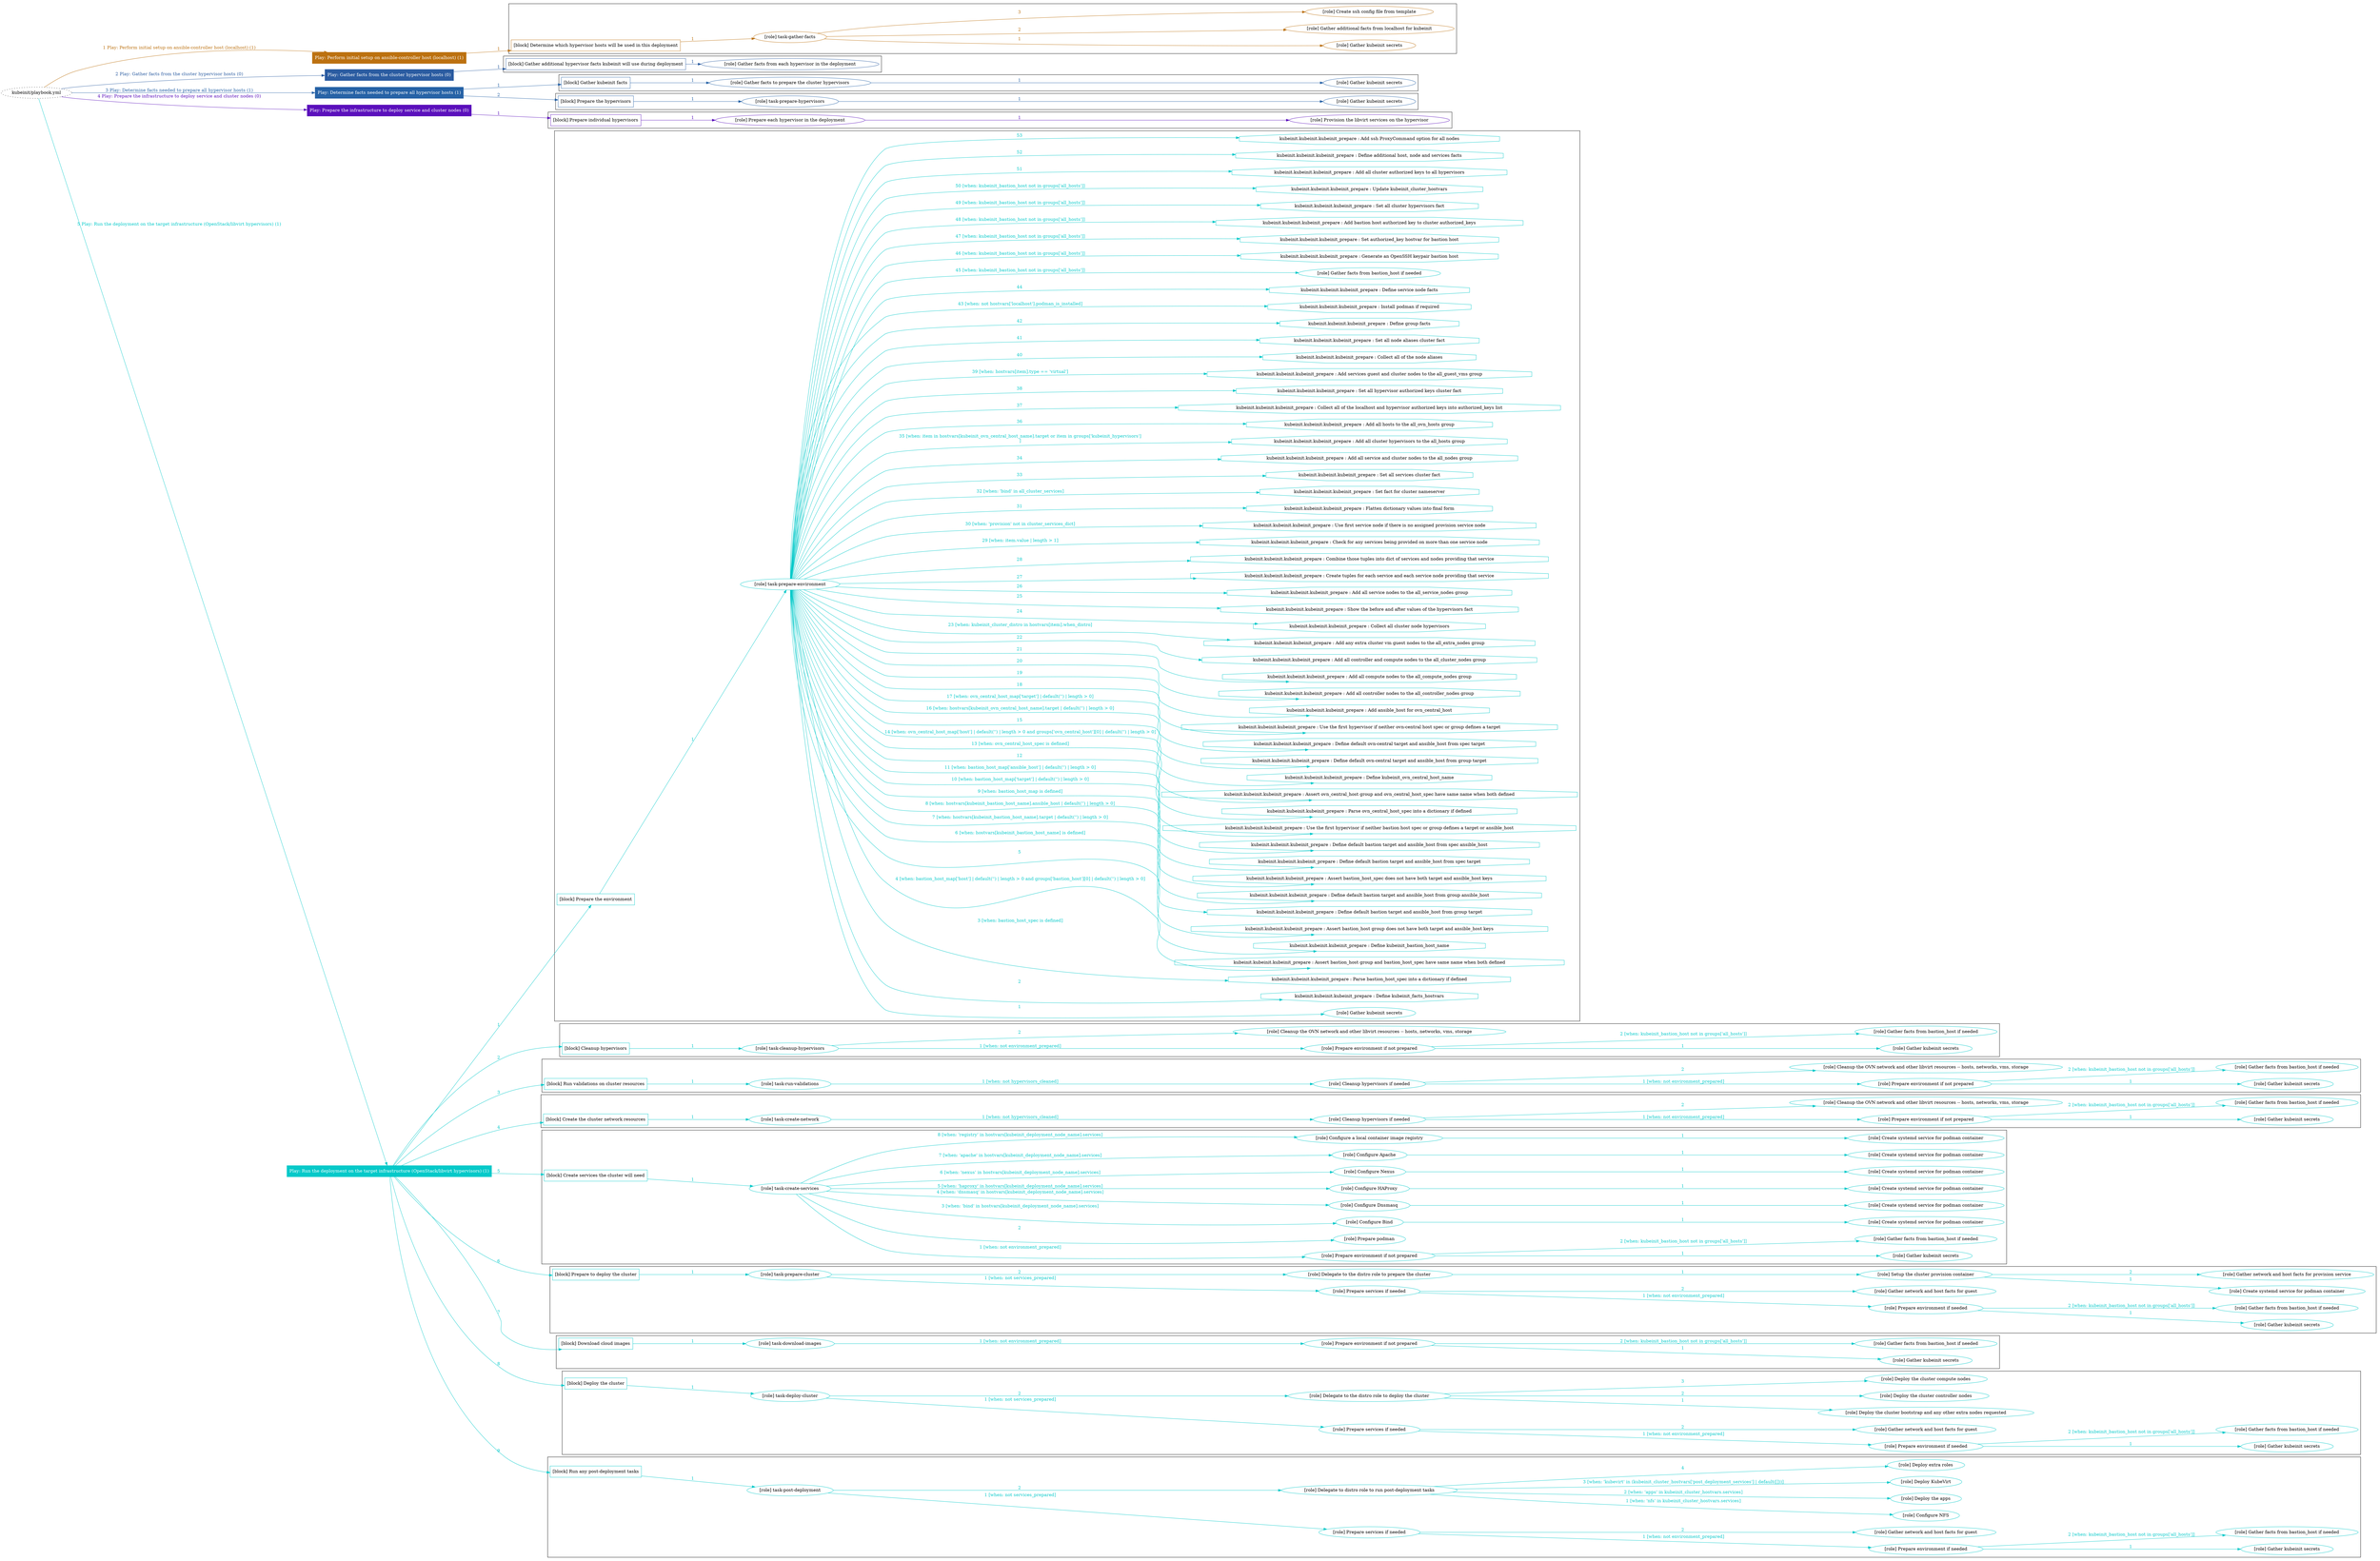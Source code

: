 digraph {
	graph [concentrate=true ordering=in rankdir=LR ratio=fill]
	edge [esep=5 sep=10]
	"kubeinit/playbook.yml" [URL="/home/runner/work/kubeinit/kubeinit/kubeinit/playbook.yml" id=playbook_af60c004 style=dotted]
	"kubeinit/playbook.yml" -> play_46405960 [label="1 Play: Perform initial setup on ansible-controller host (localhost) (1)" color="#bc7110" fontcolor="#bc7110" id=edge_play_46405960 labeltooltip="1 Play: Perform initial setup on ansible-controller host (localhost) (1)" tooltip="1 Play: Perform initial setup on ansible-controller host (localhost) (1)"]
	subgraph "Play: Perform initial setup on ansible-controller host (localhost) (1)" {
		play_46405960 [label="Play: Perform initial setup on ansible-controller host (localhost) (1)" URL="/home/runner/work/kubeinit/kubeinit/kubeinit/playbook.yml" color="#bc7110" fontcolor="#ffffff" id=play_46405960 shape=box style=filled tooltip=localhost]
		play_46405960 -> block_0ed26b67 [label=1 color="#bc7110" fontcolor="#bc7110" id=edge_block_0ed26b67 labeltooltip=1 tooltip=1]
		subgraph cluster_block_0ed26b67 {
			block_0ed26b67 [label="[block] Determine which hypervisor hosts will be used in this deployment" URL="/home/runner/work/kubeinit/kubeinit/kubeinit/playbook.yml" color="#bc7110" id=block_0ed26b67 labeltooltip="Determine which hypervisor hosts will be used in this deployment" shape=box tooltip="Determine which hypervisor hosts will be used in this deployment"]
			block_0ed26b67 -> role_27dbf8ac [label="1 " color="#bc7110" fontcolor="#bc7110" id=edge_role_27dbf8ac labeltooltip="1 " tooltip="1 "]
			subgraph "task-gather-facts" {
				role_27dbf8ac [label="[role] task-gather-facts" URL="/home/runner/work/kubeinit/kubeinit/kubeinit/playbook.yml" color="#bc7110" id=role_27dbf8ac tooltip="task-gather-facts"]
				role_27dbf8ac -> role_2b2803c4 [label="1 " color="#bc7110" fontcolor="#bc7110" id=edge_role_2b2803c4 labeltooltip="1 " tooltip="1 "]
				subgraph "Gather kubeinit secrets" {
					role_2b2803c4 [label="[role] Gather kubeinit secrets" URL="/home/runner/.ansible/collections/ansible_collections/kubeinit/kubeinit/roles/kubeinit_prepare/tasks/build_hypervisors_group.yml" color="#bc7110" id=role_2b2803c4 tooltip="Gather kubeinit secrets"]
				}
				role_27dbf8ac -> role_dc97b0e7 [label="2 " color="#bc7110" fontcolor="#bc7110" id=edge_role_dc97b0e7 labeltooltip="2 " tooltip="2 "]
				subgraph "Gather additional facts from localhost for kubeinit" {
					role_dc97b0e7 [label="[role] Gather additional facts from localhost for kubeinit" URL="/home/runner/.ansible/collections/ansible_collections/kubeinit/kubeinit/roles/kubeinit_prepare/tasks/build_hypervisors_group.yml" color="#bc7110" id=role_dc97b0e7 tooltip="Gather additional facts from localhost for kubeinit"]
				}
				role_27dbf8ac -> role_177466c4 [label="3 " color="#bc7110" fontcolor="#bc7110" id=edge_role_177466c4 labeltooltip="3 " tooltip="3 "]
				subgraph "Create ssh config file from template" {
					role_177466c4 [label="[role] Create ssh config file from template" URL="/home/runner/.ansible/collections/ansible_collections/kubeinit/kubeinit/roles/kubeinit_prepare/tasks/build_hypervisors_group.yml" color="#bc7110" id=role_177466c4 tooltip="Create ssh config file from template"]
				}
			}
		}
	}
	"kubeinit/playbook.yml" -> play_af0be6d3 [label="2 Play: Gather facts from the cluster hypervisor hosts (0)" color="#2b5ca1" fontcolor="#2b5ca1" id=edge_play_af0be6d3 labeltooltip="2 Play: Gather facts from the cluster hypervisor hosts (0)" tooltip="2 Play: Gather facts from the cluster hypervisor hosts (0)"]
	subgraph "Play: Gather facts from the cluster hypervisor hosts (0)" {
		play_af0be6d3 [label="Play: Gather facts from the cluster hypervisor hosts (0)" URL="/home/runner/work/kubeinit/kubeinit/kubeinit/playbook.yml" color="#2b5ca1" fontcolor="#ffffff" id=play_af0be6d3 shape=box style=filled tooltip="Play: Gather facts from the cluster hypervisor hosts (0)"]
		play_af0be6d3 -> block_a9cfa807 [label=1 color="#2b5ca1" fontcolor="#2b5ca1" id=edge_block_a9cfa807 labeltooltip=1 tooltip=1]
		subgraph cluster_block_a9cfa807 {
			block_a9cfa807 [label="[block] Gather additional hypervisor facts kubeinit will use during deployment" URL="/home/runner/work/kubeinit/kubeinit/kubeinit/playbook.yml" color="#2b5ca1" id=block_a9cfa807 labeltooltip="Gather additional hypervisor facts kubeinit will use during deployment" shape=box tooltip="Gather additional hypervisor facts kubeinit will use during deployment"]
			block_a9cfa807 -> role_e2bf3f8c [label="1 " color="#2b5ca1" fontcolor="#2b5ca1" id=edge_role_e2bf3f8c labeltooltip="1 " tooltip="1 "]
			subgraph "Gather facts from each hypervisor in the deployment" {
				role_e2bf3f8c [label="[role] Gather facts from each hypervisor in the deployment" URL="/home/runner/work/kubeinit/kubeinit/kubeinit/playbook.yml" color="#2b5ca1" id=role_e2bf3f8c tooltip="Gather facts from each hypervisor in the deployment"]
			}
		}
	}
	"kubeinit/playbook.yml" -> play_15307a9a [label="3 Play: Determine facts needed to prepare all hypervisor hosts (1)" color="#2662a6" fontcolor="#2662a6" id=edge_play_15307a9a labeltooltip="3 Play: Determine facts needed to prepare all hypervisor hosts (1)" tooltip="3 Play: Determine facts needed to prepare all hypervisor hosts (1)"]
	subgraph "Play: Determine facts needed to prepare all hypervisor hosts (1)" {
		play_15307a9a [label="Play: Determine facts needed to prepare all hypervisor hosts (1)" URL="/home/runner/work/kubeinit/kubeinit/kubeinit/playbook.yml" color="#2662a6" fontcolor="#ffffff" id=play_15307a9a shape=box style=filled tooltip=localhost]
		play_15307a9a -> block_d6b296d9 [label=1 color="#2662a6" fontcolor="#2662a6" id=edge_block_d6b296d9 labeltooltip=1 tooltip=1]
		subgraph cluster_block_d6b296d9 {
			block_d6b296d9 [label="[block] Gather kubeinit facts" URL="/home/runner/work/kubeinit/kubeinit/kubeinit/playbook.yml" color="#2662a6" id=block_d6b296d9 labeltooltip="Gather kubeinit facts" shape=box tooltip="Gather kubeinit facts"]
			block_d6b296d9 -> role_39ebb1ec [label="1 " color="#2662a6" fontcolor="#2662a6" id=edge_role_39ebb1ec labeltooltip="1 " tooltip="1 "]
			subgraph "Gather facts to prepare the cluster hypervisors" {
				role_39ebb1ec [label="[role] Gather facts to prepare the cluster hypervisors" URL="/home/runner/work/kubeinit/kubeinit/kubeinit/playbook.yml" color="#2662a6" id=role_39ebb1ec tooltip="Gather facts to prepare the cluster hypervisors"]
				role_39ebb1ec -> role_65759d8f [label="1 " color="#2662a6" fontcolor="#2662a6" id=edge_role_65759d8f labeltooltip="1 " tooltip="1 "]
				subgraph "Gather kubeinit secrets" {
					role_65759d8f [label="[role] Gather kubeinit secrets" URL="/home/runner/.ansible/collections/ansible_collections/kubeinit/kubeinit/roles/kubeinit_prepare/tasks/gather_kubeinit_facts.yml" color="#2662a6" id=role_65759d8f tooltip="Gather kubeinit secrets"]
				}
			}
		}
		play_15307a9a -> block_ec572287 [label=2 color="#2662a6" fontcolor="#2662a6" id=edge_block_ec572287 labeltooltip=2 tooltip=2]
		subgraph cluster_block_ec572287 {
			block_ec572287 [label="[block] Prepare the hypervisors" URL="/home/runner/work/kubeinit/kubeinit/kubeinit/playbook.yml" color="#2662a6" id=block_ec572287 labeltooltip="Prepare the hypervisors" shape=box tooltip="Prepare the hypervisors"]
			block_ec572287 -> role_36ffbb86 [label="1 " color="#2662a6" fontcolor="#2662a6" id=edge_role_36ffbb86 labeltooltip="1 " tooltip="1 "]
			subgraph "task-prepare-hypervisors" {
				role_36ffbb86 [label="[role] task-prepare-hypervisors" URL="/home/runner/work/kubeinit/kubeinit/kubeinit/playbook.yml" color="#2662a6" id=role_36ffbb86 tooltip="task-prepare-hypervisors"]
				role_36ffbb86 -> role_c4b8c7a3 [label="1 " color="#2662a6" fontcolor="#2662a6" id=edge_role_c4b8c7a3 labeltooltip="1 " tooltip="1 "]
				subgraph "Gather kubeinit secrets" {
					role_c4b8c7a3 [label="[role] Gather kubeinit secrets" URL="/home/runner/.ansible/collections/ansible_collections/kubeinit/kubeinit/roles/kubeinit_prepare/tasks/gather_kubeinit_facts.yml" color="#2662a6" id=role_c4b8c7a3 tooltip="Gather kubeinit secrets"]
				}
			}
		}
	}
	"kubeinit/playbook.yml" -> play_2b332340 [label="4 Play: Prepare the infrastructure to deploy service and cluster nodes (0)" color="#5b10bc" fontcolor="#5b10bc" id=edge_play_2b332340 labeltooltip="4 Play: Prepare the infrastructure to deploy service and cluster nodes (0)" tooltip="4 Play: Prepare the infrastructure to deploy service and cluster nodes (0)"]
	subgraph "Play: Prepare the infrastructure to deploy service and cluster nodes (0)" {
		play_2b332340 [label="Play: Prepare the infrastructure to deploy service and cluster nodes (0)" URL="/home/runner/work/kubeinit/kubeinit/kubeinit/playbook.yml" color="#5b10bc" fontcolor="#ffffff" id=play_2b332340 shape=box style=filled tooltip="Play: Prepare the infrastructure to deploy service and cluster nodes (0)"]
		play_2b332340 -> block_6a330fb0 [label=1 color="#5b10bc" fontcolor="#5b10bc" id=edge_block_6a330fb0 labeltooltip=1 tooltip=1]
		subgraph cluster_block_6a330fb0 {
			block_6a330fb0 [label="[block] Prepare individual hypervisors" URL="/home/runner/work/kubeinit/kubeinit/kubeinit/playbook.yml" color="#5b10bc" id=block_6a330fb0 labeltooltip="Prepare individual hypervisors" shape=box tooltip="Prepare individual hypervisors"]
			block_6a330fb0 -> role_53793a93 [label="1 " color="#5b10bc" fontcolor="#5b10bc" id=edge_role_53793a93 labeltooltip="1 " tooltip="1 "]
			subgraph "Prepare each hypervisor in the deployment" {
				role_53793a93 [label="[role] Prepare each hypervisor in the deployment" URL="/home/runner/work/kubeinit/kubeinit/kubeinit/playbook.yml" color="#5b10bc" id=role_53793a93 tooltip="Prepare each hypervisor in the deployment"]
				role_53793a93 -> role_9626d3e4 [label="1 " color="#5b10bc" fontcolor="#5b10bc" id=edge_role_9626d3e4 labeltooltip="1 " tooltip="1 "]
				subgraph "Provision the libvirt services on the hypervisor" {
					role_9626d3e4 [label="[role] Provision the libvirt services on the hypervisor" URL="/home/runner/.ansible/collections/ansible_collections/kubeinit/kubeinit/roles/kubeinit_prepare/tasks/prepare_hypervisor.yml" color="#5b10bc" id=role_9626d3e4 tooltip="Provision the libvirt services on the hypervisor"]
				}
			}
		}
	}
	"kubeinit/playbook.yml" -> play_222274d9 [label="5 Play: Run the deployment on the target infrastructure (OpenStack/libvirt hypervisors) (1)" color="#03c9c9" fontcolor="#03c9c9" id=edge_play_222274d9 labeltooltip="5 Play: Run the deployment on the target infrastructure (OpenStack/libvirt hypervisors) (1)" tooltip="5 Play: Run the deployment on the target infrastructure (OpenStack/libvirt hypervisors) (1)"]
	subgraph "Play: Run the deployment on the target infrastructure (OpenStack/libvirt hypervisors) (1)" {
		play_222274d9 [label="Play: Run the deployment on the target infrastructure (OpenStack/libvirt hypervisors) (1)" URL="/home/runner/work/kubeinit/kubeinit/kubeinit/playbook.yml" color="#03c9c9" fontcolor="#ffffff" id=play_222274d9 shape=box style=filled tooltip=localhost]
		play_222274d9 -> block_704dff50 [label=1 color="#03c9c9" fontcolor="#03c9c9" id=edge_block_704dff50 labeltooltip=1 tooltip=1]
		subgraph cluster_block_704dff50 {
			block_704dff50 [label="[block] Prepare the environment" URL="/home/runner/work/kubeinit/kubeinit/kubeinit/playbook.yml" color="#03c9c9" id=block_704dff50 labeltooltip="Prepare the environment" shape=box tooltip="Prepare the environment"]
			block_704dff50 -> role_b5f96ee5 [label="1 " color="#03c9c9" fontcolor="#03c9c9" id=edge_role_b5f96ee5 labeltooltip="1 " tooltip="1 "]
			subgraph "task-prepare-environment" {
				role_b5f96ee5 [label="[role] task-prepare-environment" URL="/home/runner/work/kubeinit/kubeinit/kubeinit/playbook.yml" color="#03c9c9" id=role_b5f96ee5 tooltip="task-prepare-environment"]
				role_b5f96ee5 -> role_9f59f0fc [label="1 " color="#03c9c9" fontcolor="#03c9c9" id=edge_role_9f59f0fc labeltooltip="1 " tooltip="1 "]
				subgraph "Gather kubeinit secrets" {
					role_9f59f0fc [label="[role] Gather kubeinit secrets" URL="/home/runner/.ansible/collections/ansible_collections/kubeinit/kubeinit/roles/kubeinit_prepare/tasks/gather_kubeinit_facts.yml" color="#03c9c9" id=role_9f59f0fc tooltip="Gather kubeinit secrets"]
				}
				task_a013fdc0 [label="kubeinit.kubeinit.kubeinit_prepare : Define kubeinit_facts_hostvars" URL="/home/runner/.ansible/collections/ansible_collections/kubeinit/kubeinit/roles/kubeinit_prepare/tasks/main.yml" color="#03c9c9" id=task_a013fdc0 shape=octagon tooltip="kubeinit.kubeinit.kubeinit_prepare : Define kubeinit_facts_hostvars"]
				role_b5f96ee5 -> task_a013fdc0 [label="2 " color="#03c9c9" fontcolor="#03c9c9" id=edge_task_a013fdc0 labeltooltip="2 " tooltip="2 "]
				task_382649fe [label="kubeinit.kubeinit.kubeinit_prepare : Parse bastion_host_spec into a dictionary if defined" URL="/home/runner/.ansible/collections/ansible_collections/kubeinit/kubeinit/roles/kubeinit_prepare/tasks/main.yml" color="#03c9c9" id=task_382649fe shape=octagon tooltip="kubeinit.kubeinit.kubeinit_prepare : Parse bastion_host_spec into a dictionary if defined"]
				role_b5f96ee5 -> task_382649fe [label="3 [when: bastion_host_spec is defined]" color="#03c9c9" fontcolor="#03c9c9" id=edge_task_382649fe labeltooltip="3 [when: bastion_host_spec is defined]" tooltip="3 [when: bastion_host_spec is defined]"]
				task_1e35c2df [label="kubeinit.kubeinit.kubeinit_prepare : Assert bastion_host group and bastion_host_spec have same name when both defined" URL="/home/runner/.ansible/collections/ansible_collections/kubeinit/kubeinit/roles/kubeinit_prepare/tasks/main.yml" color="#03c9c9" id=task_1e35c2df shape=octagon tooltip="kubeinit.kubeinit.kubeinit_prepare : Assert bastion_host group and bastion_host_spec have same name when both defined"]
				role_b5f96ee5 -> task_1e35c2df [label="4 [when: bastion_host_map['host'] | default('') | length > 0 and groups['bastion_host'][0] | default('') | length > 0]" color="#03c9c9" fontcolor="#03c9c9" id=edge_task_1e35c2df labeltooltip="4 [when: bastion_host_map['host'] | default('') | length > 0 and groups['bastion_host'][0] | default('') | length > 0]" tooltip="4 [when: bastion_host_map['host'] | default('') | length > 0 and groups['bastion_host'][0] | default('') | length > 0]"]
				task_2942850d [label="kubeinit.kubeinit.kubeinit_prepare : Define kubeinit_bastion_host_name" URL="/home/runner/.ansible/collections/ansible_collections/kubeinit/kubeinit/roles/kubeinit_prepare/tasks/main.yml" color="#03c9c9" id=task_2942850d shape=octagon tooltip="kubeinit.kubeinit.kubeinit_prepare : Define kubeinit_bastion_host_name"]
				role_b5f96ee5 -> task_2942850d [label="5 " color="#03c9c9" fontcolor="#03c9c9" id=edge_task_2942850d labeltooltip="5 " tooltip="5 "]
				task_e2913282 [label="kubeinit.kubeinit.kubeinit_prepare : Assert bastion_host group does not have both target and ansible_host keys" URL="/home/runner/.ansible/collections/ansible_collections/kubeinit/kubeinit/roles/kubeinit_prepare/tasks/main.yml" color="#03c9c9" id=task_e2913282 shape=octagon tooltip="kubeinit.kubeinit.kubeinit_prepare : Assert bastion_host group does not have both target and ansible_host keys"]
				role_b5f96ee5 -> task_e2913282 [label="6 [when: hostvars[kubeinit_bastion_host_name] is defined]" color="#03c9c9" fontcolor="#03c9c9" id=edge_task_e2913282 labeltooltip="6 [when: hostvars[kubeinit_bastion_host_name] is defined]" tooltip="6 [when: hostvars[kubeinit_bastion_host_name] is defined]"]
				task_df922872 [label="kubeinit.kubeinit.kubeinit_prepare : Define default bastion target and ansible_host from group target" URL="/home/runner/.ansible/collections/ansible_collections/kubeinit/kubeinit/roles/kubeinit_prepare/tasks/main.yml" color="#03c9c9" id=task_df922872 shape=octagon tooltip="kubeinit.kubeinit.kubeinit_prepare : Define default bastion target and ansible_host from group target"]
				role_b5f96ee5 -> task_df922872 [label="7 [when: hostvars[kubeinit_bastion_host_name].target | default('') | length > 0]" color="#03c9c9" fontcolor="#03c9c9" id=edge_task_df922872 labeltooltip="7 [when: hostvars[kubeinit_bastion_host_name].target | default('') | length > 0]" tooltip="7 [when: hostvars[kubeinit_bastion_host_name].target | default('') | length > 0]"]
				task_88b47c9e [label="kubeinit.kubeinit.kubeinit_prepare : Define default bastion target and ansible_host from group ansible_host" URL="/home/runner/.ansible/collections/ansible_collections/kubeinit/kubeinit/roles/kubeinit_prepare/tasks/main.yml" color="#03c9c9" id=task_88b47c9e shape=octagon tooltip="kubeinit.kubeinit.kubeinit_prepare : Define default bastion target and ansible_host from group ansible_host"]
				role_b5f96ee5 -> task_88b47c9e [label="8 [when: hostvars[kubeinit_bastion_host_name].ansible_host | default('') | length > 0]" color="#03c9c9" fontcolor="#03c9c9" id=edge_task_88b47c9e labeltooltip="8 [when: hostvars[kubeinit_bastion_host_name].ansible_host | default('') | length > 0]" tooltip="8 [when: hostvars[kubeinit_bastion_host_name].ansible_host | default('') | length > 0]"]
				task_4220db89 [label="kubeinit.kubeinit.kubeinit_prepare : Assert bastion_host_spec does not have both target and ansible_host keys" URL="/home/runner/.ansible/collections/ansible_collections/kubeinit/kubeinit/roles/kubeinit_prepare/tasks/main.yml" color="#03c9c9" id=task_4220db89 shape=octagon tooltip="kubeinit.kubeinit.kubeinit_prepare : Assert bastion_host_spec does not have both target and ansible_host keys"]
				role_b5f96ee5 -> task_4220db89 [label="9 [when: bastion_host_map is defined]" color="#03c9c9" fontcolor="#03c9c9" id=edge_task_4220db89 labeltooltip="9 [when: bastion_host_map is defined]" tooltip="9 [when: bastion_host_map is defined]"]
				task_ad735157 [label="kubeinit.kubeinit.kubeinit_prepare : Define default bastion target and ansible_host from spec target" URL="/home/runner/.ansible/collections/ansible_collections/kubeinit/kubeinit/roles/kubeinit_prepare/tasks/main.yml" color="#03c9c9" id=task_ad735157 shape=octagon tooltip="kubeinit.kubeinit.kubeinit_prepare : Define default bastion target and ansible_host from spec target"]
				role_b5f96ee5 -> task_ad735157 [label="10 [when: bastion_host_map['target'] | default('') | length > 0]" color="#03c9c9" fontcolor="#03c9c9" id=edge_task_ad735157 labeltooltip="10 [when: bastion_host_map['target'] | default('') | length > 0]" tooltip="10 [when: bastion_host_map['target'] | default('') | length > 0]"]
				task_80d6660f [label="kubeinit.kubeinit.kubeinit_prepare : Define default bastion target and ansible_host from spec ansible_host" URL="/home/runner/.ansible/collections/ansible_collections/kubeinit/kubeinit/roles/kubeinit_prepare/tasks/main.yml" color="#03c9c9" id=task_80d6660f shape=octagon tooltip="kubeinit.kubeinit.kubeinit_prepare : Define default bastion target and ansible_host from spec ansible_host"]
				role_b5f96ee5 -> task_80d6660f [label="11 [when: bastion_host_map['ansible_host'] | default('') | length > 0]" color="#03c9c9" fontcolor="#03c9c9" id=edge_task_80d6660f labeltooltip="11 [when: bastion_host_map['ansible_host'] | default('') | length > 0]" tooltip="11 [when: bastion_host_map['ansible_host'] | default('') | length > 0]"]
				task_ef691bf2 [label="kubeinit.kubeinit.kubeinit_prepare : Use the first hypervisor if neither bastion host spec or group defines a target or ansible_host" URL="/home/runner/.ansible/collections/ansible_collections/kubeinit/kubeinit/roles/kubeinit_prepare/tasks/main.yml" color="#03c9c9" id=task_ef691bf2 shape=octagon tooltip="kubeinit.kubeinit.kubeinit_prepare : Use the first hypervisor if neither bastion host spec or group defines a target or ansible_host"]
				role_b5f96ee5 -> task_ef691bf2 [label="12 " color="#03c9c9" fontcolor="#03c9c9" id=edge_task_ef691bf2 labeltooltip="12 " tooltip="12 "]
				task_98f40d4c [label="kubeinit.kubeinit.kubeinit_prepare : Parse ovn_central_host_spec into a dictionary if defined" URL="/home/runner/.ansible/collections/ansible_collections/kubeinit/kubeinit/roles/kubeinit_prepare/tasks/main.yml" color="#03c9c9" id=task_98f40d4c shape=octagon tooltip="kubeinit.kubeinit.kubeinit_prepare : Parse ovn_central_host_spec into a dictionary if defined"]
				role_b5f96ee5 -> task_98f40d4c [label="13 [when: ovn_central_host_spec is defined]" color="#03c9c9" fontcolor="#03c9c9" id=edge_task_98f40d4c labeltooltip="13 [when: ovn_central_host_spec is defined]" tooltip="13 [when: ovn_central_host_spec is defined]"]
				task_7b2d792b [label="kubeinit.kubeinit.kubeinit_prepare : Assert ovn_central_host group and ovn_central_host_spec have same name when both defined" URL="/home/runner/.ansible/collections/ansible_collections/kubeinit/kubeinit/roles/kubeinit_prepare/tasks/main.yml" color="#03c9c9" id=task_7b2d792b shape=octagon tooltip="kubeinit.kubeinit.kubeinit_prepare : Assert ovn_central_host group and ovn_central_host_spec have same name when both defined"]
				role_b5f96ee5 -> task_7b2d792b [label="14 [when: ovn_central_host_map['host'] | default('') | length > 0 and groups['ovn_central_host'][0] | default('') | length > 0]" color="#03c9c9" fontcolor="#03c9c9" id=edge_task_7b2d792b labeltooltip="14 [when: ovn_central_host_map['host'] | default('') | length > 0 and groups['ovn_central_host'][0] | default('') | length > 0]" tooltip="14 [when: ovn_central_host_map['host'] | default('') | length > 0 and groups['ovn_central_host'][0] | default('') | length > 0]"]
				task_8200275c [label="kubeinit.kubeinit.kubeinit_prepare : Define kubeinit_ovn_central_host_name" URL="/home/runner/.ansible/collections/ansible_collections/kubeinit/kubeinit/roles/kubeinit_prepare/tasks/main.yml" color="#03c9c9" id=task_8200275c shape=octagon tooltip="kubeinit.kubeinit.kubeinit_prepare : Define kubeinit_ovn_central_host_name"]
				role_b5f96ee5 -> task_8200275c [label="15 " color="#03c9c9" fontcolor="#03c9c9" id=edge_task_8200275c labeltooltip="15 " tooltip="15 "]
				task_3d8f8db6 [label="kubeinit.kubeinit.kubeinit_prepare : Define default ovn-central target and ansible_host from group target" URL="/home/runner/.ansible/collections/ansible_collections/kubeinit/kubeinit/roles/kubeinit_prepare/tasks/main.yml" color="#03c9c9" id=task_3d8f8db6 shape=octagon tooltip="kubeinit.kubeinit.kubeinit_prepare : Define default ovn-central target and ansible_host from group target"]
				role_b5f96ee5 -> task_3d8f8db6 [label="16 [when: hostvars[kubeinit_ovn_central_host_name].target | default('') | length > 0]" color="#03c9c9" fontcolor="#03c9c9" id=edge_task_3d8f8db6 labeltooltip="16 [when: hostvars[kubeinit_ovn_central_host_name].target | default('') | length > 0]" tooltip="16 [when: hostvars[kubeinit_ovn_central_host_name].target | default('') | length > 0]"]
				task_cc491452 [label="kubeinit.kubeinit.kubeinit_prepare : Define default ovn-central target and ansible_host from spec target" URL="/home/runner/.ansible/collections/ansible_collections/kubeinit/kubeinit/roles/kubeinit_prepare/tasks/main.yml" color="#03c9c9" id=task_cc491452 shape=octagon tooltip="kubeinit.kubeinit.kubeinit_prepare : Define default ovn-central target and ansible_host from spec target"]
				role_b5f96ee5 -> task_cc491452 [label="17 [when: ovn_central_host_map['target'] | default('') | length > 0]" color="#03c9c9" fontcolor="#03c9c9" id=edge_task_cc491452 labeltooltip="17 [when: ovn_central_host_map['target'] | default('') | length > 0]" tooltip="17 [when: ovn_central_host_map['target'] | default('') | length > 0]"]
				task_7a506ea5 [label="kubeinit.kubeinit.kubeinit_prepare : Use the first hypervisor if neither ovn-central host spec or group defines a target" URL="/home/runner/.ansible/collections/ansible_collections/kubeinit/kubeinit/roles/kubeinit_prepare/tasks/main.yml" color="#03c9c9" id=task_7a506ea5 shape=octagon tooltip="kubeinit.kubeinit.kubeinit_prepare : Use the first hypervisor if neither ovn-central host spec or group defines a target"]
				role_b5f96ee5 -> task_7a506ea5 [label="18 " color="#03c9c9" fontcolor="#03c9c9" id=edge_task_7a506ea5 labeltooltip="18 " tooltip="18 "]
				task_279f5808 [label="kubeinit.kubeinit.kubeinit_prepare : Add ansible_host for ovn_central_host" URL="/home/runner/.ansible/collections/ansible_collections/kubeinit/kubeinit/roles/kubeinit_prepare/tasks/main.yml" color="#03c9c9" id=task_279f5808 shape=octagon tooltip="kubeinit.kubeinit.kubeinit_prepare : Add ansible_host for ovn_central_host"]
				role_b5f96ee5 -> task_279f5808 [label="19 " color="#03c9c9" fontcolor="#03c9c9" id=edge_task_279f5808 labeltooltip="19 " tooltip="19 "]
				task_1bc29390 [label="kubeinit.kubeinit.kubeinit_prepare : Add all controller nodes to the all_controller_nodes group" URL="/home/runner/.ansible/collections/ansible_collections/kubeinit/kubeinit/roles/kubeinit_prepare/tasks/prepare_groups.yml" color="#03c9c9" id=task_1bc29390 shape=octagon tooltip="kubeinit.kubeinit.kubeinit_prepare : Add all controller nodes to the all_controller_nodes group"]
				role_b5f96ee5 -> task_1bc29390 [label="20 " color="#03c9c9" fontcolor="#03c9c9" id=edge_task_1bc29390 labeltooltip="20 " tooltip="20 "]
				task_aafcad2e [label="kubeinit.kubeinit.kubeinit_prepare : Add all compute nodes to the all_compute_nodes group" URL="/home/runner/.ansible/collections/ansible_collections/kubeinit/kubeinit/roles/kubeinit_prepare/tasks/prepare_groups.yml" color="#03c9c9" id=task_aafcad2e shape=octagon tooltip="kubeinit.kubeinit.kubeinit_prepare : Add all compute nodes to the all_compute_nodes group"]
				role_b5f96ee5 -> task_aafcad2e [label="21 " color="#03c9c9" fontcolor="#03c9c9" id=edge_task_aafcad2e labeltooltip="21 " tooltip="21 "]
				task_5e4b592a [label="kubeinit.kubeinit.kubeinit_prepare : Add all controller and compute nodes to the all_cluster_nodes group" URL="/home/runner/.ansible/collections/ansible_collections/kubeinit/kubeinit/roles/kubeinit_prepare/tasks/prepare_groups.yml" color="#03c9c9" id=task_5e4b592a shape=octagon tooltip="kubeinit.kubeinit.kubeinit_prepare : Add all controller and compute nodes to the all_cluster_nodes group"]
				role_b5f96ee5 -> task_5e4b592a [label="22 " color="#03c9c9" fontcolor="#03c9c9" id=edge_task_5e4b592a labeltooltip="22 " tooltip="22 "]
				task_40ea4dd6 [label="kubeinit.kubeinit.kubeinit_prepare : Add any extra cluster vm guest nodes to the all_extra_nodes group" URL="/home/runner/.ansible/collections/ansible_collections/kubeinit/kubeinit/roles/kubeinit_prepare/tasks/prepare_groups.yml" color="#03c9c9" id=task_40ea4dd6 shape=octagon tooltip="kubeinit.kubeinit.kubeinit_prepare : Add any extra cluster vm guest nodes to the all_extra_nodes group"]
				role_b5f96ee5 -> task_40ea4dd6 [label="23 [when: kubeinit_cluster_distro in hostvars[item].when_distro]" color="#03c9c9" fontcolor="#03c9c9" id=edge_task_40ea4dd6 labeltooltip="23 [when: kubeinit_cluster_distro in hostvars[item].when_distro]" tooltip="23 [when: kubeinit_cluster_distro in hostvars[item].when_distro]"]
				task_477035f3 [label="kubeinit.kubeinit.kubeinit_prepare : Collect all cluster node hypervisors" URL="/home/runner/.ansible/collections/ansible_collections/kubeinit/kubeinit/roles/kubeinit_prepare/tasks/prepare_groups.yml" color="#03c9c9" id=task_477035f3 shape=octagon tooltip="kubeinit.kubeinit.kubeinit_prepare : Collect all cluster node hypervisors"]
				role_b5f96ee5 -> task_477035f3 [label="24 " color="#03c9c9" fontcolor="#03c9c9" id=edge_task_477035f3 labeltooltip="24 " tooltip="24 "]
				task_98d20ae5 [label="kubeinit.kubeinit.kubeinit_prepare : Show the before and after values of the hypervisors fact" URL="/home/runner/.ansible/collections/ansible_collections/kubeinit/kubeinit/roles/kubeinit_prepare/tasks/prepare_groups.yml" color="#03c9c9" id=task_98d20ae5 shape=octagon tooltip="kubeinit.kubeinit.kubeinit_prepare : Show the before and after values of the hypervisors fact"]
				role_b5f96ee5 -> task_98d20ae5 [label="25 " color="#03c9c9" fontcolor="#03c9c9" id=edge_task_98d20ae5 labeltooltip="25 " tooltip="25 "]
				task_d567c6c7 [label="kubeinit.kubeinit.kubeinit_prepare : Add all service nodes to the all_service_nodes group" URL="/home/runner/.ansible/collections/ansible_collections/kubeinit/kubeinit/roles/kubeinit_prepare/tasks/prepare_groups.yml" color="#03c9c9" id=task_d567c6c7 shape=octagon tooltip="kubeinit.kubeinit.kubeinit_prepare : Add all service nodes to the all_service_nodes group"]
				role_b5f96ee5 -> task_d567c6c7 [label="26 " color="#03c9c9" fontcolor="#03c9c9" id=edge_task_d567c6c7 labeltooltip="26 " tooltip="26 "]
				task_5a159cc7 [label="kubeinit.kubeinit.kubeinit_prepare : Create tuples for each service and each service node providing that service" URL="/home/runner/.ansible/collections/ansible_collections/kubeinit/kubeinit/roles/kubeinit_prepare/tasks/prepare_groups.yml" color="#03c9c9" id=task_5a159cc7 shape=octagon tooltip="kubeinit.kubeinit.kubeinit_prepare : Create tuples for each service and each service node providing that service"]
				role_b5f96ee5 -> task_5a159cc7 [label="27 " color="#03c9c9" fontcolor="#03c9c9" id=edge_task_5a159cc7 labeltooltip="27 " tooltip="27 "]
				task_1b9cd208 [label="kubeinit.kubeinit.kubeinit_prepare : Combine those tuples into dict of services and nodes providing that service" URL="/home/runner/.ansible/collections/ansible_collections/kubeinit/kubeinit/roles/kubeinit_prepare/tasks/prepare_groups.yml" color="#03c9c9" id=task_1b9cd208 shape=octagon tooltip="kubeinit.kubeinit.kubeinit_prepare : Combine those tuples into dict of services and nodes providing that service"]
				role_b5f96ee5 -> task_1b9cd208 [label="28 " color="#03c9c9" fontcolor="#03c9c9" id=edge_task_1b9cd208 labeltooltip="28 " tooltip="28 "]
				task_7bfff3af [label="kubeinit.kubeinit.kubeinit_prepare : Check for any services being provided on more than one service node" URL="/home/runner/.ansible/collections/ansible_collections/kubeinit/kubeinit/roles/kubeinit_prepare/tasks/prepare_groups.yml" color="#03c9c9" id=task_7bfff3af shape=octagon tooltip="kubeinit.kubeinit.kubeinit_prepare : Check for any services being provided on more than one service node"]
				role_b5f96ee5 -> task_7bfff3af [label="29 [when: item.value | length > 1]" color="#03c9c9" fontcolor="#03c9c9" id=edge_task_7bfff3af labeltooltip="29 [when: item.value | length > 1]" tooltip="29 [when: item.value | length > 1]"]
				task_ad863203 [label="kubeinit.kubeinit.kubeinit_prepare : Use first service node if there is no assigned provision service node" URL="/home/runner/.ansible/collections/ansible_collections/kubeinit/kubeinit/roles/kubeinit_prepare/tasks/prepare_groups.yml" color="#03c9c9" id=task_ad863203 shape=octagon tooltip="kubeinit.kubeinit.kubeinit_prepare : Use first service node if there is no assigned provision service node"]
				role_b5f96ee5 -> task_ad863203 [label="30 [when: 'provision' not in cluster_services_dict]" color="#03c9c9" fontcolor="#03c9c9" id=edge_task_ad863203 labeltooltip="30 [when: 'provision' not in cluster_services_dict]" tooltip="30 [when: 'provision' not in cluster_services_dict]"]
				task_606ba2fb [label="kubeinit.kubeinit.kubeinit_prepare : Flatten dictionary values into final form" URL="/home/runner/.ansible/collections/ansible_collections/kubeinit/kubeinit/roles/kubeinit_prepare/tasks/prepare_groups.yml" color="#03c9c9" id=task_606ba2fb shape=octagon tooltip="kubeinit.kubeinit.kubeinit_prepare : Flatten dictionary values into final form"]
				role_b5f96ee5 -> task_606ba2fb [label="31 " color="#03c9c9" fontcolor="#03c9c9" id=edge_task_606ba2fb labeltooltip="31 " tooltip="31 "]
				task_16737b01 [label="kubeinit.kubeinit.kubeinit_prepare : Set fact for cluster nameserver" URL="/home/runner/.ansible/collections/ansible_collections/kubeinit/kubeinit/roles/kubeinit_prepare/tasks/prepare_groups.yml" color="#03c9c9" id=task_16737b01 shape=octagon tooltip="kubeinit.kubeinit.kubeinit_prepare : Set fact for cluster nameserver"]
				role_b5f96ee5 -> task_16737b01 [label="32 [when: 'bind' in all_cluster_services]" color="#03c9c9" fontcolor="#03c9c9" id=edge_task_16737b01 labeltooltip="32 [when: 'bind' in all_cluster_services]" tooltip="32 [when: 'bind' in all_cluster_services]"]
				task_f117770a [label="kubeinit.kubeinit.kubeinit_prepare : Set all services cluster fact" URL="/home/runner/.ansible/collections/ansible_collections/kubeinit/kubeinit/roles/kubeinit_prepare/tasks/prepare_groups.yml" color="#03c9c9" id=task_f117770a shape=octagon tooltip="kubeinit.kubeinit.kubeinit_prepare : Set all services cluster fact"]
				role_b5f96ee5 -> task_f117770a [label="33 " color="#03c9c9" fontcolor="#03c9c9" id=edge_task_f117770a labeltooltip="33 " tooltip="33 "]
				task_46d67c84 [label="kubeinit.kubeinit.kubeinit_prepare : Add all service and cluster nodes to the all_nodes group" URL="/home/runner/.ansible/collections/ansible_collections/kubeinit/kubeinit/roles/kubeinit_prepare/tasks/prepare_groups.yml" color="#03c9c9" id=task_46d67c84 shape=octagon tooltip="kubeinit.kubeinit.kubeinit_prepare : Add all service and cluster nodes to the all_nodes group"]
				role_b5f96ee5 -> task_46d67c84 [label="34 " color="#03c9c9" fontcolor="#03c9c9" id=edge_task_46d67c84 labeltooltip="34 " tooltip="34 "]
				task_d15070eb [label="kubeinit.kubeinit.kubeinit_prepare : Add all cluster hypervisors to the all_hosts group" URL="/home/runner/.ansible/collections/ansible_collections/kubeinit/kubeinit/roles/kubeinit_prepare/tasks/prepare_groups.yml" color="#03c9c9" id=task_d15070eb shape=octagon tooltip="kubeinit.kubeinit.kubeinit_prepare : Add all cluster hypervisors to the all_hosts group"]
				role_b5f96ee5 -> task_d15070eb [label="35 [when: item in hostvars[kubeinit_ovn_central_host_name].target or item in groups['kubeinit_hypervisors']
]" color="#03c9c9" fontcolor="#03c9c9" id=edge_task_d15070eb labeltooltip="35 [when: item in hostvars[kubeinit_ovn_central_host_name].target or item in groups['kubeinit_hypervisors']
]" tooltip="35 [when: item in hostvars[kubeinit_ovn_central_host_name].target or item in groups['kubeinit_hypervisors']
]"]
				task_dd041efe [label="kubeinit.kubeinit.kubeinit_prepare : Add all hosts to the all_ovn_hosts group" URL="/home/runner/.ansible/collections/ansible_collections/kubeinit/kubeinit/roles/kubeinit_prepare/tasks/prepare_groups.yml" color="#03c9c9" id=task_dd041efe shape=octagon tooltip="kubeinit.kubeinit.kubeinit_prepare : Add all hosts to the all_ovn_hosts group"]
				role_b5f96ee5 -> task_dd041efe [label="36 " color="#03c9c9" fontcolor="#03c9c9" id=edge_task_dd041efe labeltooltip="36 " tooltip="36 "]
				task_0eda81a8 [label="kubeinit.kubeinit.kubeinit_prepare : Collect all of the localhost and hypervisor authorized keys into authorized_keys list" URL="/home/runner/.ansible/collections/ansible_collections/kubeinit/kubeinit/roles/kubeinit_prepare/tasks/prepare_groups.yml" color="#03c9c9" id=task_0eda81a8 shape=octagon tooltip="kubeinit.kubeinit.kubeinit_prepare : Collect all of the localhost and hypervisor authorized keys into authorized_keys list"]
				role_b5f96ee5 -> task_0eda81a8 [label="37 " color="#03c9c9" fontcolor="#03c9c9" id=edge_task_0eda81a8 labeltooltip="37 " tooltip="37 "]
				task_2a7b3649 [label="kubeinit.kubeinit.kubeinit_prepare : Set all hypervisor authorized keys cluster fact" URL="/home/runner/.ansible/collections/ansible_collections/kubeinit/kubeinit/roles/kubeinit_prepare/tasks/prepare_groups.yml" color="#03c9c9" id=task_2a7b3649 shape=octagon tooltip="kubeinit.kubeinit.kubeinit_prepare : Set all hypervisor authorized keys cluster fact"]
				role_b5f96ee5 -> task_2a7b3649 [label="38 " color="#03c9c9" fontcolor="#03c9c9" id=edge_task_2a7b3649 labeltooltip="38 " tooltip="38 "]
				task_0c37e5ca [label="kubeinit.kubeinit.kubeinit_prepare : Add services guest and cluster nodes to the all_guest_vms group" URL="/home/runner/.ansible/collections/ansible_collections/kubeinit/kubeinit/roles/kubeinit_prepare/tasks/prepare_groups.yml" color="#03c9c9" id=task_0c37e5ca shape=octagon tooltip="kubeinit.kubeinit.kubeinit_prepare : Add services guest and cluster nodes to the all_guest_vms group"]
				role_b5f96ee5 -> task_0c37e5ca [label="39 [when: hostvars[item].type == 'virtual']" color="#03c9c9" fontcolor="#03c9c9" id=edge_task_0c37e5ca labeltooltip="39 [when: hostvars[item].type == 'virtual']" tooltip="39 [when: hostvars[item].type == 'virtual']"]
				task_254c9446 [label="kubeinit.kubeinit.kubeinit_prepare : Collect all of the node aliases" URL="/home/runner/.ansible/collections/ansible_collections/kubeinit/kubeinit/roles/kubeinit_prepare/tasks/prepare_groups.yml" color="#03c9c9" id=task_254c9446 shape=octagon tooltip="kubeinit.kubeinit.kubeinit_prepare : Collect all of the node aliases"]
				role_b5f96ee5 -> task_254c9446 [label="40 " color="#03c9c9" fontcolor="#03c9c9" id=edge_task_254c9446 labeltooltip="40 " tooltip="40 "]
				task_27fa49d6 [label="kubeinit.kubeinit.kubeinit_prepare : Set all node aliases cluster fact" URL="/home/runner/.ansible/collections/ansible_collections/kubeinit/kubeinit/roles/kubeinit_prepare/tasks/prepare_groups.yml" color="#03c9c9" id=task_27fa49d6 shape=octagon tooltip="kubeinit.kubeinit.kubeinit_prepare : Set all node aliases cluster fact"]
				role_b5f96ee5 -> task_27fa49d6 [label="41 " color="#03c9c9" fontcolor="#03c9c9" id=edge_task_27fa49d6 labeltooltip="41 " tooltip="41 "]
				task_ee77d9d9 [label="kubeinit.kubeinit.kubeinit_prepare : Define group facts" URL="/home/runner/.ansible/collections/ansible_collections/kubeinit/kubeinit/roles/kubeinit_prepare/tasks/main.yml" color="#03c9c9" id=task_ee77d9d9 shape=octagon tooltip="kubeinit.kubeinit.kubeinit_prepare : Define group facts"]
				role_b5f96ee5 -> task_ee77d9d9 [label="42 " color="#03c9c9" fontcolor="#03c9c9" id=edge_task_ee77d9d9 labeltooltip="42 " tooltip="42 "]
				task_c25f84a0 [label="kubeinit.kubeinit.kubeinit_prepare : Install podman if required" URL="/home/runner/.ansible/collections/ansible_collections/kubeinit/kubeinit/roles/kubeinit_prepare/tasks/main.yml" color="#03c9c9" id=task_c25f84a0 shape=octagon tooltip="kubeinit.kubeinit.kubeinit_prepare : Install podman if required"]
				role_b5f96ee5 -> task_c25f84a0 [label="43 [when: not hostvars['localhost'].podman_is_installed]" color="#03c9c9" fontcolor="#03c9c9" id=edge_task_c25f84a0 labeltooltip="43 [when: not hostvars['localhost'].podman_is_installed]" tooltip="43 [when: not hostvars['localhost'].podman_is_installed]"]
				task_e85df721 [label="kubeinit.kubeinit.kubeinit_prepare : Define service node facts" URL="/home/runner/.ansible/collections/ansible_collections/kubeinit/kubeinit/roles/kubeinit_prepare/tasks/main.yml" color="#03c9c9" id=task_e85df721 shape=octagon tooltip="kubeinit.kubeinit.kubeinit_prepare : Define service node facts"]
				role_b5f96ee5 -> task_e85df721 [label="44 " color="#03c9c9" fontcolor="#03c9c9" id=edge_task_e85df721 labeltooltip="44 " tooltip="44 "]
				role_b5f96ee5 -> role_2df39f6f [label="45 [when: kubeinit_bastion_host not in groups['all_hosts']]" color="#03c9c9" fontcolor="#03c9c9" id=edge_role_2df39f6f labeltooltip="45 [when: kubeinit_bastion_host not in groups['all_hosts']]" tooltip="45 [when: kubeinit_bastion_host not in groups['all_hosts']]"]
				subgraph "Gather facts from bastion_host if needed" {
					role_2df39f6f [label="[role] Gather facts from bastion_host if needed" URL="/home/runner/.ansible/collections/ansible_collections/kubeinit/kubeinit/roles/kubeinit_prepare/tasks/main.yml" color="#03c9c9" id=role_2df39f6f tooltip="Gather facts from bastion_host if needed"]
				}
				task_59240015 [label="kubeinit.kubeinit.kubeinit_prepare : Generate an OpenSSH keypair bastion host" URL="/home/runner/.ansible/collections/ansible_collections/kubeinit/kubeinit/roles/kubeinit_prepare/tasks/main.yml" color="#03c9c9" id=task_59240015 shape=octagon tooltip="kubeinit.kubeinit.kubeinit_prepare : Generate an OpenSSH keypair bastion host"]
				role_b5f96ee5 -> task_59240015 [label="46 [when: kubeinit_bastion_host not in groups['all_hosts']]" color="#03c9c9" fontcolor="#03c9c9" id=edge_task_59240015 labeltooltip="46 [when: kubeinit_bastion_host not in groups['all_hosts']]" tooltip="46 [when: kubeinit_bastion_host not in groups['all_hosts']]"]
				task_01e3568c [label="kubeinit.kubeinit.kubeinit_prepare : Set authorized_key hostvar for bastion host" URL="/home/runner/.ansible/collections/ansible_collections/kubeinit/kubeinit/roles/kubeinit_prepare/tasks/main.yml" color="#03c9c9" id=task_01e3568c shape=octagon tooltip="kubeinit.kubeinit.kubeinit_prepare : Set authorized_key hostvar for bastion host"]
				role_b5f96ee5 -> task_01e3568c [label="47 [when: kubeinit_bastion_host not in groups['all_hosts']]" color="#03c9c9" fontcolor="#03c9c9" id=edge_task_01e3568c labeltooltip="47 [when: kubeinit_bastion_host not in groups['all_hosts']]" tooltip="47 [when: kubeinit_bastion_host not in groups['all_hosts']]"]
				task_de94b941 [label="kubeinit.kubeinit.kubeinit_prepare : Add bastion host authorized key to cluster authorized_keys" URL="/home/runner/.ansible/collections/ansible_collections/kubeinit/kubeinit/roles/kubeinit_prepare/tasks/main.yml" color="#03c9c9" id=task_de94b941 shape=octagon tooltip="kubeinit.kubeinit.kubeinit_prepare : Add bastion host authorized key to cluster authorized_keys"]
				role_b5f96ee5 -> task_de94b941 [label="48 [when: kubeinit_bastion_host not in groups['all_hosts']]" color="#03c9c9" fontcolor="#03c9c9" id=edge_task_de94b941 labeltooltip="48 [when: kubeinit_bastion_host not in groups['all_hosts']]" tooltip="48 [when: kubeinit_bastion_host not in groups['all_hosts']]"]
				task_3fbe1ecc [label="kubeinit.kubeinit.kubeinit_prepare : Set all cluster hypervisors fact" URL="/home/runner/.ansible/collections/ansible_collections/kubeinit/kubeinit/roles/kubeinit_prepare/tasks/main.yml" color="#03c9c9" id=task_3fbe1ecc shape=octagon tooltip="kubeinit.kubeinit.kubeinit_prepare : Set all cluster hypervisors fact"]
				role_b5f96ee5 -> task_3fbe1ecc [label="49 [when: kubeinit_bastion_host not in groups['all_hosts']]" color="#03c9c9" fontcolor="#03c9c9" id=edge_task_3fbe1ecc labeltooltip="49 [when: kubeinit_bastion_host not in groups['all_hosts']]" tooltip="49 [when: kubeinit_bastion_host not in groups['all_hosts']]"]
				task_89ba1df5 [label="kubeinit.kubeinit.kubeinit_prepare : Update kubeinit_cluster_hostvars" URL="/home/runner/.ansible/collections/ansible_collections/kubeinit/kubeinit/roles/kubeinit_prepare/tasks/main.yml" color="#03c9c9" id=task_89ba1df5 shape=octagon tooltip="kubeinit.kubeinit.kubeinit_prepare : Update kubeinit_cluster_hostvars"]
				role_b5f96ee5 -> task_89ba1df5 [label="50 [when: kubeinit_bastion_host not in groups['all_hosts']]" color="#03c9c9" fontcolor="#03c9c9" id=edge_task_89ba1df5 labeltooltip="50 [when: kubeinit_bastion_host not in groups['all_hosts']]" tooltip="50 [when: kubeinit_bastion_host not in groups['all_hosts']]"]
				task_56135b12 [label="kubeinit.kubeinit.kubeinit_prepare : Add all cluster authorized keys to all hypervisors" URL="/home/runner/.ansible/collections/ansible_collections/kubeinit/kubeinit/roles/kubeinit_prepare/tasks/main.yml" color="#03c9c9" id=task_56135b12 shape=octagon tooltip="kubeinit.kubeinit.kubeinit_prepare : Add all cluster authorized keys to all hypervisors"]
				role_b5f96ee5 -> task_56135b12 [label="51 " color="#03c9c9" fontcolor="#03c9c9" id=edge_task_56135b12 labeltooltip="51 " tooltip="51 "]
				task_9306ade2 [label="kubeinit.kubeinit.kubeinit_prepare : Define additional host, node and services facts" URL="/home/runner/.ansible/collections/ansible_collections/kubeinit/kubeinit/roles/kubeinit_prepare/tasks/main.yml" color="#03c9c9" id=task_9306ade2 shape=octagon tooltip="kubeinit.kubeinit.kubeinit_prepare : Define additional host, node and services facts"]
				role_b5f96ee5 -> task_9306ade2 [label="52 " color="#03c9c9" fontcolor="#03c9c9" id=edge_task_9306ade2 labeltooltip="52 " tooltip="52 "]
				task_1ec400d1 [label="kubeinit.kubeinit.kubeinit_prepare : Add ssh ProxyCommand option for all nodes" URL="/home/runner/.ansible/collections/ansible_collections/kubeinit/kubeinit/roles/kubeinit_prepare/tasks/main.yml" color="#03c9c9" id=task_1ec400d1 shape=octagon tooltip="kubeinit.kubeinit.kubeinit_prepare : Add ssh ProxyCommand option for all nodes"]
				role_b5f96ee5 -> task_1ec400d1 [label="53 " color="#03c9c9" fontcolor="#03c9c9" id=edge_task_1ec400d1 labeltooltip="53 " tooltip="53 "]
			}
		}
		play_222274d9 -> block_e1c1f6e2 [label=2 color="#03c9c9" fontcolor="#03c9c9" id=edge_block_e1c1f6e2 labeltooltip=2 tooltip=2]
		subgraph cluster_block_e1c1f6e2 {
			block_e1c1f6e2 [label="[block] Cleanup hypervisors" URL="/home/runner/work/kubeinit/kubeinit/kubeinit/playbook.yml" color="#03c9c9" id=block_e1c1f6e2 labeltooltip="Cleanup hypervisors" shape=box tooltip="Cleanup hypervisors"]
			block_e1c1f6e2 -> role_dc2efb37 [label="1 " color="#03c9c9" fontcolor="#03c9c9" id=edge_role_dc2efb37 labeltooltip="1 " tooltip="1 "]
			subgraph "task-cleanup-hypervisors" {
				role_dc2efb37 [label="[role] task-cleanup-hypervisors" URL="/home/runner/work/kubeinit/kubeinit/kubeinit/playbook.yml" color="#03c9c9" id=role_dc2efb37 tooltip="task-cleanup-hypervisors"]
				role_dc2efb37 -> role_4834280e [label="1 [when: not environment_prepared]" color="#03c9c9" fontcolor="#03c9c9" id=edge_role_4834280e labeltooltip="1 [when: not environment_prepared]" tooltip="1 [when: not environment_prepared]"]
				subgraph "Prepare environment if not prepared" {
					role_4834280e [label="[role] Prepare environment if not prepared" URL="/home/runner/.ansible/collections/ansible_collections/kubeinit/kubeinit/roles/kubeinit_libvirt/tasks/cleanup_hypervisors.yml" color="#03c9c9" id=role_4834280e tooltip="Prepare environment if not prepared"]
					role_4834280e -> role_c72e54ea [label="1 " color="#03c9c9" fontcolor="#03c9c9" id=edge_role_c72e54ea labeltooltip="1 " tooltip="1 "]
					subgraph "Gather kubeinit secrets" {
						role_c72e54ea [label="[role] Gather kubeinit secrets" URL="/home/runner/.ansible/collections/ansible_collections/kubeinit/kubeinit/roles/kubeinit_prepare/tasks/gather_kubeinit_facts.yml" color="#03c9c9" id=role_c72e54ea tooltip="Gather kubeinit secrets"]
					}
					role_4834280e -> role_a84a1818 [label="2 [when: kubeinit_bastion_host not in groups['all_hosts']]" color="#03c9c9" fontcolor="#03c9c9" id=edge_role_a84a1818 labeltooltip="2 [when: kubeinit_bastion_host not in groups['all_hosts']]" tooltip="2 [when: kubeinit_bastion_host not in groups['all_hosts']]"]
					subgraph "Gather facts from bastion_host if needed" {
						role_a84a1818 [label="[role] Gather facts from bastion_host if needed" URL="/home/runner/.ansible/collections/ansible_collections/kubeinit/kubeinit/roles/kubeinit_prepare/tasks/main.yml" color="#03c9c9" id=role_a84a1818 tooltip="Gather facts from bastion_host if needed"]
					}
				}
				role_dc2efb37 -> role_baa889ee [label="2 " color="#03c9c9" fontcolor="#03c9c9" id=edge_role_baa889ee labeltooltip="2 " tooltip="2 "]
				subgraph "Cleanup the OVN network and other libvirt resources -- hosts, networks, vms, storage" {
					role_baa889ee [label="[role] Cleanup the OVN network and other libvirt resources -- hosts, networks, vms, storage" URL="/home/runner/.ansible/collections/ansible_collections/kubeinit/kubeinit/roles/kubeinit_libvirt/tasks/cleanup_hypervisors.yml" color="#03c9c9" id=role_baa889ee tooltip="Cleanup the OVN network and other libvirt resources -- hosts, networks, vms, storage"]
				}
			}
		}
		play_222274d9 -> block_301524c2 [label=3 color="#03c9c9" fontcolor="#03c9c9" id=edge_block_301524c2 labeltooltip=3 tooltip=3]
		subgraph cluster_block_301524c2 {
			block_301524c2 [label="[block] Run validations on cluster resources" URL="/home/runner/work/kubeinit/kubeinit/kubeinit/playbook.yml" color="#03c9c9" id=block_301524c2 labeltooltip="Run validations on cluster resources" shape=box tooltip="Run validations on cluster resources"]
			block_301524c2 -> role_ad0cb776 [label="1 " color="#03c9c9" fontcolor="#03c9c9" id=edge_role_ad0cb776 labeltooltip="1 " tooltip="1 "]
			subgraph "task-run-validations" {
				role_ad0cb776 [label="[role] task-run-validations" URL="/home/runner/work/kubeinit/kubeinit/kubeinit/playbook.yml" color="#03c9c9" id=role_ad0cb776 tooltip="task-run-validations"]
				role_ad0cb776 -> role_52b58fe0 [label="1 [when: not hypervisors_cleaned]" color="#03c9c9" fontcolor="#03c9c9" id=edge_role_52b58fe0 labeltooltip="1 [when: not hypervisors_cleaned]" tooltip="1 [when: not hypervisors_cleaned]"]
				subgraph "Cleanup hypervisors if needed" {
					role_52b58fe0 [label="[role] Cleanup hypervisors if needed" URL="/home/runner/.ansible/collections/ansible_collections/kubeinit/kubeinit/roles/kubeinit_validations/tasks/main.yml" color="#03c9c9" id=role_52b58fe0 tooltip="Cleanup hypervisors if needed"]
					role_52b58fe0 -> role_1854b718 [label="1 [when: not environment_prepared]" color="#03c9c9" fontcolor="#03c9c9" id=edge_role_1854b718 labeltooltip="1 [when: not environment_prepared]" tooltip="1 [when: not environment_prepared]"]
					subgraph "Prepare environment if not prepared" {
						role_1854b718 [label="[role] Prepare environment if not prepared" URL="/home/runner/.ansible/collections/ansible_collections/kubeinit/kubeinit/roles/kubeinit_libvirt/tasks/cleanup_hypervisors.yml" color="#03c9c9" id=role_1854b718 tooltip="Prepare environment if not prepared"]
						role_1854b718 -> role_ddaebcad [label="1 " color="#03c9c9" fontcolor="#03c9c9" id=edge_role_ddaebcad labeltooltip="1 " tooltip="1 "]
						subgraph "Gather kubeinit secrets" {
							role_ddaebcad [label="[role] Gather kubeinit secrets" URL="/home/runner/.ansible/collections/ansible_collections/kubeinit/kubeinit/roles/kubeinit_prepare/tasks/gather_kubeinit_facts.yml" color="#03c9c9" id=role_ddaebcad tooltip="Gather kubeinit secrets"]
						}
						role_1854b718 -> role_9bea946f [label="2 [when: kubeinit_bastion_host not in groups['all_hosts']]" color="#03c9c9" fontcolor="#03c9c9" id=edge_role_9bea946f labeltooltip="2 [when: kubeinit_bastion_host not in groups['all_hosts']]" tooltip="2 [when: kubeinit_bastion_host not in groups['all_hosts']]"]
						subgraph "Gather facts from bastion_host if needed" {
							role_9bea946f [label="[role] Gather facts from bastion_host if needed" URL="/home/runner/.ansible/collections/ansible_collections/kubeinit/kubeinit/roles/kubeinit_prepare/tasks/main.yml" color="#03c9c9" id=role_9bea946f tooltip="Gather facts from bastion_host if needed"]
						}
					}
					role_52b58fe0 -> role_171fe9c4 [label="2 " color="#03c9c9" fontcolor="#03c9c9" id=edge_role_171fe9c4 labeltooltip="2 " tooltip="2 "]
					subgraph "Cleanup the OVN network and other libvirt resources -- hosts, networks, vms, storage" {
						role_171fe9c4 [label="[role] Cleanup the OVN network and other libvirt resources -- hosts, networks, vms, storage" URL="/home/runner/.ansible/collections/ansible_collections/kubeinit/kubeinit/roles/kubeinit_libvirt/tasks/cleanup_hypervisors.yml" color="#03c9c9" id=role_171fe9c4 tooltip="Cleanup the OVN network and other libvirt resources -- hosts, networks, vms, storage"]
					}
				}
			}
		}
		play_222274d9 -> block_5f314df0 [label=4 color="#03c9c9" fontcolor="#03c9c9" id=edge_block_5f314df0 labeltooltip=4 tooltip=4]
		subgraph cluster_block_5f314df0 {
			block_5f314df0 [label="[block] Create the cluster network resources" URL="/home/runner/work/kubeinit/kubeinit/kubeinit/playbook.yml" color="#03c9c9" id=block_5f314df0 labeltooltip="Create the cluster network resources" shape=box tooltip="Create the cluster network resources"]
			block_5f314df0 -> role_c28461ad [label="1 " color="#03c9c9" fontcolor="#03c9c9" id=edge_role_c28461ad labeltooltip="1 " tooltip="1 "]
			subgraph "task-create-network" {
				role_c28461ad [label="[role] task-create-network" URL="/home/runner/work/kubeinit/kubeinit/kubeinit/playbook.yml" color="#03c9c9" id=role_c28461ad tooltip="task-create-network"]
				role_c28461ad -> role_c8431648 [label="1 [when: not hypervisors_cleaned]" color="#03c9c9" fontcolor="#03c9c9" id=edge_role_c8431648 labeltooltip="1 [when: not hypervisors_cleaned]" tooltip="1 [when: not hypervisors_cleaned]"]
				subgraph "Cleanup hypervisors if needed" {
					role_c8431648 [label="[role] Cleanup hypervisors if needed" URL="/home/runner/.ansible/collections/ansible_collections/kubeinit/kubeinit/roles/kubeinit_libvirt/tasks/create_network.yml" color="#03c9c9" id=role_c8431648 tooltip="Cleanup hypervisors if needed"]
					role_c8431648 -> role_35c3542b [label="1 [when: not environment_prepared]" color="#03c9c9" fontcolor="#03c9c9" id=edge_role_35c3542b labeltooltip="1 [when: not environment_prepared]" tooltip="1 [when: not environment_prepared]"]
					subgraph "Prepare environment if not prepared" {
						role_35c3542b [label="[role] Prepare environment if not prepared" URL="/home/runner/.ansible/collections/ansible_collections/kubeinit/kubeinit/roles/kubeinit_libvirt/tasks/cleanup_hypervisors.yml" color="#03c9c9" id=role_35c3542b tooltip="Prepare environment if not prepared"]
						role_35c3542b -> role_6bc519da [label="1 " color="#03c9c9" fontcolor="#03c9c9" id=edge_role_6bc519da labeltooltip="1 " tooltip="1 "]
						subgraph "Gather kubeinit secrets" {
							role_6bc519da [label="[role] Gather kubeinit secrets" URL="/home/runner/.ansible/collections/ansible_collections/kubeinit/kubeinit/roles/kubeinit_prepare/tasks/gather_kubeinit_facts.yml" color="#03c9c9" id=role_6bc519da tooltip="Gather kubeinit secrets"]
						}
						role_35c3542b -> role_8badffbd [label="2 [when: kubeinit_bastion_host not in groups['all_hosts']]" color="#03c9c9" fontcolor="#03c9c9" id=edge_role_8badffbd labeltooltip="2 [when: kubeinit_bastion_host not in groups['all_hosts']]" tooltip="2 [when: kubeinit_bastion_host not in groups['all_hosts']]"]
						subgraph "Gather facts from bastion_host if needed" {
							role_8badffbd [label="[role] Gather facts from bastion_host if needed" URL="/home/runner/.ansible/collections/ansible_collections/kubeinit/kubeinit/roles/kubeinit_prepare/tasks/main.yml" color="#03c9c9" id=role_8badffbd tooltip="Gather facts from bastion_host if needed"]
						}
					}
					role_c8431648 -> role_3accb7c8 [label="2 " color="#03c9c9" fontcolor="#03c9c9" id=edge_role_3accb7c8 labeltooltip="2 " tooltip="2 "]
					subgraph "Cleanup the OVN network and other libvirt resources -- hosts, networks, vms, storage" {
						role_3accb7c8 [label="[role] Cleanup the OVN network and other libvirt resources -- hosts, networks, vms, storage" URL="/home/runner/.ansible/collections/ansible_collections/kubeinit/kubeinit/roles/kubeinit_libvirt/tasks/cleanup_hypervisors.yml" color="#03c9c9" id=role_3accb7c8 tooltip="Cleanup the OVN network and other libvirt resources -- hosts, networks, vms, storage"]
					}
				}
			}
		}
		play_222274d9 -> block_a370ab1a [label=5 color="#03c9c9" fontcolor="#03c9c9" id=edge_block_a370ab1a labeltooltip=5 tooltip=5]
		subgraph cluster_block_a370ab1a {
			block_a370ab1a [label="[block] Create services the cluster will need" URL="/home/runner/work/kubeinit/kubeinit/kubeinit/playbook.yml" color="#03c9c9" id=block_a370ab1a labeltooltip="Create services the cluster will need" shape=box tooltip="Create services the cluster will need"]
			block_a370ab1a -> role_e2a4cca2 [label="1 " color="#03c9c9" fontcolor="#03c9c9" id=edge_role_e2a4cca2 labeltooltip="1 " tooltip="1 "]
			subgraph "task-create-services" {
				role_e2a4cca2 [label="[role] task-create-services" URL="/home/runner/work/kubeinit/kubeinit/kubeinit/playbook.yml" color="#03c9c9" id=role_e2a4cca2 tooltip="task-create-services"]
				role_e2a4cca2 -> role_9203331b [label="1 [when: not environment_prepared]" color="#03c9c9" fontcolor="#03c9c9" id=edge_role_9203331b labeltooltip="1 [when: not environment_prepared]" tooltip="1 [when: not environment_prepared]"]
				subgraph "Prepare environment if not prepared" {
					role_9203331b [label="[role] Prepare environment if not prepared" URL="/home/runner/.ansible/collections/ansible_collections/kubeinit/kubeinit/roles/kubeinit_services/tasks/main.yml" color="#03c9c9" id=role_9203331b tooltip="Prepare environment if not prepared"]
					role_9203331b -> role_e7634cce [label="1 " color="#03c9c9" fontcolor="#03c9c9" id=edge_role_e7634cce labeltooltip="1 " tooltip="1 "]
					subgraph "Gather kubeinit secrets" {
						role_e7634cce [label="[role] Gather kubeinit secrets" URL="/home/runner/.ansible/collections/ansible_collections/kubeinit/kubeinit/roles/kubeinit_prepare/tasks/gather_kubeinit_facts.yml" color="#03c9c9" id=role_e7634cce tooltip="Gather kubeinit secrets"]
					}
					role_9203331b -> role_991c4571 [label="2 [when: kubeinit_bastion_host not in groups['all_hosts']]" color="#03c9c9" fontcolor="#03c9c9" id=edge_role_991c4571 labeltooltip="2 [when: kubeinit_bastion_host not in groups['all_hosts']]" tooltip="2 [when: kubeinit_bastion_host not in groups['all_hosts']]"]
					subgraph "Gather facts from bastion_host if needed" {
						role_991c4571 [label="[role] Gather facts from bastion_host if needed" URL="/home/runner/.ansible/collections/ansible_collections/kubeinit/kubeinit/roles/kubeinit_prepare/tasks/main.yml" color="#03c9c9" id=role_991c4571 tooltip="Gather facts from bastion_host if needed"]
					}
				}
				role_e2a4cca2 -> role_2245da5a [label="2 " color="#03c9c9" fontcolor="#03c9c9" id=edge_role_2245da5a labeltooltip="2 " tooltip="2 "]
				subgraph "Prepare podman" {
					role_2245da5a [label="[role] Prepare podman" URL="/home/runner/.ansible/collections/ansible_collections/kubeinit/kubeinit/roles/kubeinit_services/tasks/00_create_service_pod.yml" color="#03c9c9" id=role_2245da5a tooltip="Prepare podman"]
				}
				role_e2a4cca2 -> role_64e9604e [label="3 [when: 'bind' in hostvars[kubeinit_deployment_node_name].services]" color="#03c9c9" fontcolor="#03c9c9" id=edge_role_64e9604e labeltooltip="3 [when: 'bind' in hostvars[kubeinit_deployment_node_name].services]" tooltip="3 [when: 'bind' in hostvars[kubeinit_deployment_node_name].services]"]
				subgraph "Configure Bind" {
					role_64e9604e [label="[role] Configure Bind" URL="/home/runner/.ansible/collections/ansible_collections/kubeinit/kubeinit/roles/kubeinit_services/tasks/start_services_containers.yml" color="#03c9c9" id=role_64e9604e tooltip="Configure Bind"]
					role_64e9604e -> role_e64078cc [label="1 " color="#03c9c9" fontcolor="#03c9c9" id=edge_role_e64078cc labeltooltip="1 " tooltip="1 "]
					subgraph "Create systemd service for podman container" {
						role_e64078cc [label="[role] Create systemd service for podman container" URL="/home/runner/.ansible/collections/ansible_collections/kubeinit/kubeinit/roles/kubeinit_bind/tasks/main.yml" color="#03c9c9" id=role_e64078cc tooltip="Create systemd service for podman container"]
					}
				}
				role_e2a4cca2 -> role_31699887 [label="4 [when: 'dnsmasq' in hostvars[kubeinit_deployment_node_name].services]" color="#03c9c9" fontcolor="#03c9c9" id=edge_role_31699887 labeltooltip="4 [when: 'dnsmasq' in hostvars[kubeinit_deployment_node_name].services]" tooltip="4 [when: 'dnsmasq' in hostvars[kubeinit_deployment_node_name].services]"]
				subgraph "Configure Dnsmasq" {
					role_31699887 [label="[role] Configure Dnsmasq" URL="/home/runner/.ansible/collections/ansible_collections/kubeinit/kubeinit/roles/kubeinit_services/tasks/start_services_containers.yml" color="#03c9c9" id=role_31699887 tooltip="Configure Dnsmasq"]
					role_31699887 -> role_c050d01e [label="1 " color="#03c9c9" fontcolor="#03c9c9" id=edge_role_c050d01e labeltooltip="1 " tooltip="1 "]
					subgraph "Create systemd service for podman container" {
						role_c050d01e [label="[role] Create systemd service for podman container" URL="/home/runner/.ansible/collections/ansible_collections/kubeinit/kubeinit/roles/kubeinit_dnsmasq/tasks/main.yml" color="#03c9c9" id=role_c050d01e tooltip="Create systemd service for podman container"]
					}
				}
				role_e2a4cca2 -> role_a138d1e3 [label="5 [when: 'haproxy' in hostvars[kubeinit_deployment_node_name].services]" color="#03c9c9" fontcolor="#03c9c9" id=edge_role_a138d1e3 labeltooltip="5 [when: 'haproxy' in hostvars[kubeinit_deployment_node_name].services]" tooltip="5 [when: 'haproxy' in hostvars[kubeinit_deployment_node_name].services]"]
				subgraph "Configure HAProxy" {
					role_a138d1e3 [label="[role] Configure HAProxy" URL="/home/runner/.ansible/collections/ansible_collections/kubeinit/kubeinit/roles/kubeinit_services/tasks/start_services_containers.yml" color="#03c9c9" id=role_a138d1e3 tooltip="Configure HAProxy"]
					role_a138d1e3 -> role_94a86c67 [label="1 " color="#03c9c9" fontcolor="#03c9c9" id=edge_role_94a86c67 labeltooltip="1 " tooltip="1 "]
					subgraph "Create systemd service for podman container" {
						role_94a86c67 [label="[role] Create systemd service for podman container" URL="/home/runner/.ansible/collections/ansible_collections/kubeinit/kubeinit/roles/kubeinit_haproxy/tasks/main.yml" color="#03c9c9" id=role_94a86c67 tooltip="Create systemd service for podman container"]
					}
				}
				role_e2a4cca2 -> role_9feca51a [label="6 [when: 'nexus' in hostvars[kubeinit_deployment_node_name].services]" color="#03c9c9" fontcolor="#03c9c9" id=edge_role_9feca51a labeltooltip="6 [when: 'nexus' in hostvars[kubeinit_deployment_node_name].services]" tooltip="6 [when: 'nexus' in hostvars[kubeinit_deployment_node_name].services]"]
				subgraph "Configure Nexus" {
					role_9feca51a [label="[role] Configure Nexus" URL="/home/runner/.ansible/collections/ansible_collections/kubeinit/kubeinit/roles/kubeinit_services/tasks/start_services_containers.yml" color="#03c9c9" id=role_9feca51a tooltip="Configure Nexus"]
					role_9feca51a -> role_538c1b92 [label="1 " color="#03c9c9" fontcolor="#03c9c9" id=edge_role_538c1b92 labeltooltip="1 " tooltip="1 "]
					subgraph "Create systemd service for podman container" {
						role_538c1b92 [label="[role] Create systemd service for podman container" URL="/home/runner/.ansible/collections/ansible_collections/kubeinit/kubeinit/roles/kubeinit_nexus/tasks/main.yml" color="#03c9c9" id=role_538c1b92 tooltip="Create systemd service for podman container"]
					}
				}
				role_e2a4cca2 -> role_af107a81 [label="7 [when: 'apache' in hostvars[kubeinit_deployment_node_name].services]" color="#03c9c9" fontcolor="#03c9c9" id=edge_role_af107a81 labeltooltip="7 [when: 'apache' in hostvars[kubeinit_deployment_node_name].services]" tooltip="7 [when: 'apache' in hostvars[kubeinit_deployment_node_name].services]"]
				subgraph "Configure Apache" {
					role_af107a81 [label="[role] Configure Apache" URL="/home/runner/.ansible/collections/ansible_collections/kubeinit/kubeinit/roles/kubeinit_services/tasks/start_services_containers.yml" color="#03c9c9" id=role_af107a81 tooltip="Configure Apache"]
					role_af107a81 -> role_4afc36fd [label="1 " color="#03c9c9" fontcolor="#03c9c9" id=edge_role_4afc36fd labeltooltip="1 " tooltip="1 "]
					subgraph "Create systemd service for podman container" {
						role_4afc36fd [label="[role] Create systemd service for podman container" URL="/home/runner/.ansible/collections/ansible_collections/kubeinit/kubeinit/roles/kubeinit_apache/tasks/main.yml" color="#03c9c9" id=role_4afc36fd tooltip="Create systemd service for podman container"]
					}
				}
				role_e2a4cca2 -> role_02c40827 [label="8 [when: 'registry' in hostvars[kubeinit_deployment_node_name].services]" color="#03c9c9" fontcolor="#03c9c9" id=edge_role_02c40827 labeltooltip="8 [when: 'registry' in hostvars[kubeinit_deployment_node_name].services]" tooltip="8 [when: 'registry' in hostvars[kubeinit_deployment_node_name].services]"]
				subgraph "Configure a local container image registry" {
					role_02c40827 [label="[role] Configure a local container image registry" URL="/home/runner/.ansible/collections/ansible_collections/kubeinit/kubeinit/roles/kubeinit_services/tasks/start_services_containers.yml" color="#03c9c9" id=role_02c40827 tooltip="Configure a local container image registry"]
					role_02c40827 -> role_0eb0c4cd [label="1 " color="#03c9c9" fontcolor="#03c9c9" id=edge_role_0eb0c4cd labeltooltip="1 " tooltip="1 "]
					subgraph "Create systemd service for podman container" {
						role_0eb0c4cd [label="[role] Create systemd service for podman container" URL="/home/runner/.ansible/collections/ansible_collections/kubeinit/kubeinit/roles/kubeinit_registry/tasks/main.yml" color="#03c9c9" id=role_0eb0c4cd tooltip="Create systemd service for podman container"]
					}
				}
			}
		}
		play_222274d9 -> block_12b54f2e [label=6 color="#03c9c9" fontcolor="#03c9c9" id=edge_block_12b54f2e labeltooltip=6 tooltip=6]
		subgraph cluster_block_12b54f2e {
			block_12b54f2e [label="[block] Prepare to deploy the cluster" URL="/home/runner/work/kubeinit/kubeinit/kubeinit/playbook.yml" color="#03c9c9" id=block_12b54f2e labeltooltip="Prepare to deploy the cluster" shape=box tooltip="Prepare to deploy the cluster"]
			block_12b54f2e -> role_56424d7a [label="1 " color="#03c9c9" fontcolor="#03c9c9" id=edge_role_56424d7a labeltooltip="1 " tooltip="1 "]
			subgraph "task-prepare-cluster" {
				role_56424d7a [label="[role] task-prepare-cluster" URL="/home/runner/work/kubeinit/kubeinit/kubeinit/playbook.yml" color="#03c9c9" id=role_56424d7a tooltip="task-prepare-cluster"]
				role_56424d7a -> role_698abbb5 [label="1 [when: not services_prepared]" color="#03c9c9" fontcolor="#03c9c9" id=edge_role_698abbb5 labeltooltip="1 [when: not services_prepared]" tooltip="1 [when: not services_prepared]"]
				subgraph "Prepare services if needed" {
					role_698abbb5 [label="[role] Prepare services if needed" URL="/home/runner/.ansible/collections/ansible_collections/kubeinit/kubeinit/roles/kubeinit_prepare/tasks/prepare_cluster.yml" color="#03c9c9" id=role_698abbb5 tooltip="Prepare services if needed"]
					role_698abbb5 -> role_c7eb75e0 [label="1 [when: not environment_prepared]" color="#03c9c9" fontcolor="#03c9c9" id=edge_role_c7eb75e0 labeltooltip="1 [when: not environment_prepared]" tooltip="1 [when: not environment_prepared]"]
					subgraph "Prepare environment if needed" {
						role_c7eb75e0 [label="[role] Prepare environment if needed" URL="/home/runner/.ansible/collections/ansible_collections/kubeinit/kubeinit/roles/kubeinit_services/tasks/prepare_services.yml" color="#03c9c9" id=role_c7eb75e0 tooltip="Prepare environment if needed"]
						role_c7eb75e0 -> role_038fdb9d [label="1 " color="#03c9c9" fontcolor="#03c9c9" id=edge_role_038fdb9d labeltooltip="1 " tooltip="1 "]
						subgraph "Gather kubeinit secrets" {
							role_038fdb9d [label="[role] Gather kubeinit secrets" URL="/home/runner/.ansible/collections/ansible_collections/kubeinit/kubeinit/roles/kubeinit_prepare/tasks/gather_kubeinit_facts.yml" color="#03c9c9" id=role_038fdb9d tooltip="Gather kubeinit secrets"]
						}
						role_c7eb75e0 -> role_5721e65c [label="2 [when: kubeinit_bastion_host not in groups['all_hosts']]" color="#03c9c9" fontcolor="#03c9c9" id=edge_role_5721e65c labeltooltip="2 [when: kubeinit_bastion_host not in groups['all_hosts']]" tooltip="2 [when: kubeinit_bastion_host not in groups['all_hosts']]"]
						subgraph "Gather facts from bastion_host if needed" {
							role_5721e65c [label="[role] Gather facts from bastion_host if needed" URL="/home/runner/.ansible/collections/ansible_collections/kubeinit/kubeinit/roles/kubeinit_prepare/tasks/main.yml" color="#03c9c9" id=role_5721e65c tooltip="Gather facts from bastion_host if needed"]
						}
					}
					role_698abbb5 -> role_bdf299d0 [label="2 " color="#03c9c9" fontcolor="#03c9c9" id=edge_role_bdf299d0 labeltooltip="2 " tooltip="2 "]
					subgraph "Gather network and host facts for guest" {
						role_bdf299d0 [label="[role] Gather network and host facts for guest" URL="/home/runner/.ansible/collections/ansible_collections/kubeinit/kubeinit/roles/kubeinit_services/tasks/prepare_services.yml" color="#03c9c9" id=role_bdf299d0 tooltip="Gather network and host facts for guest"]
					}
				}
				role_56424d7a -> role_203a3e8a [label="2 " color="#03c9c9" fontcolor="#03c9c9" id=edge_role_203a3e8a labeltooltip="2 " tooltip="2 "]
				subgraph "Delegate to the distro role to prepare the cluster" {
					role_203a3e8a [label="[role] Delegate to the distro role to prepare the cluster" URL="/home/runner/.ansible/collections/ansible_collections/kubeinit/kubeinit/roles/kubeinit_prepare/tasks/prepare_cluster.yml" color="#03c9c9" id=role_203a3e8a tooltip="Delegate to the distro role to prepare the cluster"]
					role_203a3e8a -> role_449d7b33 [label="1 " color="#03c9c9" fontcolor="#03c9c9" id=edge_role_449d7b33 labeltooltip="1 " tooltip="1 "]
					subgraph "Setup the cluster provision container" {
						role_449d7b33 [label="[role] Setup the cluster provision container" URL="/home/runner/.ansible/collections/ansible_collections/kubeinit/kubeinit/roles/kubeinit_openshift/tasks/prepare_cluster.yml" color="#03c9c9" id=role_449d7b33 tooltip="Setup the cluster provision container"]
						role_449d7b33 -> role_f5f9d868 [label="1 " color="#03c9c9" fontcolor="#03c9c9" id=edge_role_f5f9d868 labeltooltip="1 " tooltip="1 "]
						subgraph "Create systemd service for podman container" {
							role_f5f9d868 [label="[role] Create systemd service for podman container" URL="/home/runner/.ansible/collections/ansible_collections/kubeinit/kubeinit/roles/kubeinit_services/tasks/create_provision_container.yml" color="#03c9c9" id=role_f5f9d868 tooltip="Create systemd service for podman container"]
						}
						role_449d7b33 -> role_263d76f3 [label="2 " color="#03c9c9" fontcolor="#03c9c9" id=edge_role_263d76f3 labeltooltip="2 " tooltip="2 "]
						subgraph "Gather network and host facts for provision service" {
							role_263d76f3 [label="[role] Gather network and host facts for provision service" URL="/home/runner/.ansible/collections/ansible_collections/kubeinit/kubeinit/roles/kubeinit_services/tasks/create_provision_container.yml" color="#03c9c9" id=role_263d76f3 tooltip="Gather network and host facts for provision service"]
						}
					}
				}
			}
		}
		play_222274d9 -> block_8d3e1059 [label=7 color="#03c9c9" fontcolor="#03c9c9" id=edge_block_8d3e1059 labeltooltip=7 tooltip=7]
		subgraph cluster_block_8d3e1059 {
			block_8d3e1059 [label="[block] Download cloud images" URL="/home/runner/work/kubeinit/kubeinit/kubeinit/playbook.yml" color="#03c9c9" id=block_8d3e1059 labeltooltip="Download cloud images" shape=box tooltip="Download cloud images"]
			block_8d3e1059 -> role_04eeaf07 [label="1 " color="#03c9c9" fontcolor="#03c9c9" id=edge_role_04eeaf07 labeltooltip="1 " tooltip="1 "]
			subgraph "task-download-images" {
				role_04eeaf07 [label="[role] task-download-images" URL="/home/runner/work/kubeinit/kubeinit/kubeinit/playbook.yml" color="#03c9c9" id=role_04eeaf07 tooltip="task-download-images"]
				role_04eeaf07 -> role_adfc90f9 [label="1 [when: not environment_prepared]" color="#03c9c9" fontcolor="#03c9c9" id=edge_role_adfc90f9 labeltooltip="1 [when: not environment_prepared]" tooltip="1 [when: not environment_prepared]"]
				subgraph "Prepare environment if not prepared" {
					role_adfc90f9 [label="[role] Prepare environment if not prepared" URL="/home/runner/.ansible/collections/ansible_collections/kubeinit/kubeinit/roles/kubeinit_libvirt/tasks/download_cloud_images.yml" color="#03c9c9" id=role_adfc90f9 tooltip="Prepare environment if not prepared"]
					role_adfc90f9 -> role_11ffa990 [label="1 " color="#03c9c9" fontcolor="#03c9c9" id=edge_role_11ffa990 labeltooltip="1 " tooltip="1 "]
					subgraph "Gather kubeinit secrets" {
						role_11ffa990 [label="[role] Gather kubeinit secrets" URL="/home/runner/.ansible/collections/ansible_collections/kubeinit/kubeinit/roles/kubeinit_prepare/tasks/gather_kubeinit_facts.yml" color="#03c9c9" id=role_11ffa990 tooltip="Gather kubeinit secrets"]
					}
					role_adfc90f9 -> role_9bdc9230 [label="2 [when: kubeinit_bastion_host not in groups['all_hosts']]" color="#03c9c9" fontcolor="#03c9c9" id=edge_role_9bdc9230 labeltooltip="2 [when: kubeinit_bastion_host not in groups['all_hosts']]" tooltip="2 [when: kubeinit_bastion_host not in groups['all_hosts']]"]
					subgraph "Gather facts from bastion_host if needed" {
						role_9bdc9230 [label="[role] Gather facts from bastion_host if needed" URL="/home/runner/.ansible/collections/ansible_collections/kubeinit/kubeinit/roles/kubeinit_prepare/tasks/main.yml" color="#03c9c9" id=role_9bdc9230 tooltip="Gather facts from bastion_host if needed"]
					}
				}
			}
		}
		play_222274d9 -> block_e91d4b66 [label=8 color="#03c9c9" fontcolor="#03c9c9" id=edge_block_e91d4b66 labeltooltip=8 tooltip=8]
		subgraph cluster_block_e91d4b66 {
			block_e91d4b66 [label="[block] Deploy the cluster" URL="/home/runner/work/kubeinit/kubeinit/kubeinit/playbook.yml" color="#03c9c9" id=block_e91d4b66 labeltooltip="Deploy the cluster" shape=box tooltip="Deploy the cluster"]
			block_e91d4b66 -> role_45ddc19d [label="1 " color="#03c9c9" fontcolor="#03c9c9" id=edge_role_45ddc19d labeltooltip="1 " tooltip="1 "]
			subgraph "task-deploy-cluster" {
				role_45ddc19d [label="[role] task-deploy-cluster" URL="/home/runner/work/kubeinit/kubeinit/kubeinit/playbook.yml" color="#03c9c9" id=role_45ddc19d tooltip="task-deploy-cluster"]
				role_45ddc19d -> role_cca60a6e [label="1 [when: not services_prepared]" color="#03c9c9" fontcolor="#03c9c9" id=edge_role_cca60a6e labeltooltip="1 [when: not services_prepared]" tooltip="1 [when: not services_prepared]"]
				subgraph "Prepare services if needed" {
					role_cca60a6e [label="[role] Prepare services if needed" URL="/home/runner/.ansible/collections/ansible_collections/kubeinit/kubeinit/roles/kubeinit_prepare/tasks/deploy_cluster.yml" color="#03c9c9" id=role_cca60a6e tooltip="Prepare services if needed"]
					role_cca60a6e -> role_32c4cf5a [label="1 [when: not environment_prepared]" color="#03c9c9" fontcolor="#03c9c9" id=edge_role_32c4cf5a labeltooltip="1 [when: not environment_prepared]" tooltip="1 [when: not environment_prepared]"]
					subgraph "Prepare environment if needed" {
						role_32c4cf5a [label="[role] Prepare environment if needed" URL="/home/runner/.ansible/collections/ansible_collections/kubeinit/kubeinit/roles/kubeinit_services/tasks/prepare_services.yml" color="#03c9c9" id=role_32c4cf5a tooltip="Prepare environment if needed"]
						role_32c4cf5a -> role_03d915ca [label="1 " color="#03c9c9" fontcolor="#03c9c9" id=edge_role_03d915ca labeltooltip="1 " tooltip="1 "]
						subgraph "Gather kubeinit secrets" {
							role_03d915ca [label="[role] Gather kubeinit secrets" URL="/home/runner/.ansible/collections/ansible_collections/kubeinit/kubeinit/roles/kubeinit_prepare/tasks/gather_kubeinit_facts.yml" color="#03c9c9" id=role_03d915ca tooltip="Gather kubeinit secrets"]
						}
						role_32c4cf5a -> role_e5c2157e [label="2 [when: kubeinit_bastion_host not in groups['all_hosts']]" color="#03c9c9" fontcolor="#03c9c9" id=edge_role_e5c2157e labeltooltip="2 [when: kubeinit_bastion_host not in groups['all_hosts']]" tooltip="2 [when: kubeinit_bastion_host not in groups['all_hosts']]"]
						subgraph "Gather facts from bastion_host if needed" {
							role_e5c2157e [label="[role] Gather facts from bastion_host if needed" URL="/home/runner/.ansible/collections/ansible_collections/kubeinit/kubeinit/roles/kubeinit_prepare/tasks/main.yml" color="#03c9c9" id=role_e5c2157e tooltip="Gather facts from bastion_host if needed"]
						}
					}
					role_cca60a6e -> role_f05a14c9 [label="2 " color="#03c9c9" fontcolor="#03c9c9" id=edge_role_f05a14c9 labeltooltip="2 " tooltip="2 "]
					subgraph "Gather network and host facts for guest" {
						role_f05a14c9 [label="[role] Gather network and host facts for guest" URL="/home/runner/.ansible/collections/ansible_collections/kubeinit/kubeinit/roles/kubeinit_services/tasks/prepare_services.yml" color="#03c9c9" id=role_f05a14c9 tooltip="Gather network and host facts for guest"]
					}
				}
				role_45ddc19d -> role_1525167b [label="2 " color="#03c9c9" fontcolor="#03c9c9" id=edge_role_1525167b labeltooltip="2 " tooltip="2 "]
				subgraph "Delegate to the distro role to deploy the cluster" {
					role_1525167b [label="[role] Delegate to the distro role to deploy the cluster" URL="/home/runner/.ansible/collections/ansible_collections/kubeinit/kubeinit/roles/kubeinit_prepare/tasks/deploy_cluster.yml" color="#03c9c9" id=role_1525167b tooltip="Delegate to the distro role to deploy the cluster"]
					role_1525167b -> role_8c506b1f [label="1 " color="#03c9c9" fontcolor="#03c9c9" id=edge_role_8c506b1f labeltooltip="1 " tooltip="1 "]
					subgraph "Deploy the cluster bootstrap and any other extra nodes requested" {
						role_8c506b1f [label="[role] Deploy the cluster bootstrap and any other extra nodes requested" URL="/home/runner/.ansible/collections/ansible_collections/kubeinit/kubeinit/roles/kubeinit_openshift/tasks/main.yml" color="#03c9c9" id=role_8c506b1f tooltip="Deploy the cluster bootstrap and any other extra nodes requested"]
					}
					role_1525167b -> role_9ac79dca [label="2 " color="#03c9c9" fontcolor="#03c9c9" id=edge_role_9ac79dca labeltooltip="2 " tooltip="2 "]
					subgraph "Deploy the cluster controller nodes" {
						role_9ac79dca [label="[role] Deploy the cluster controller nodes" URL="/home/runner/.ansible/collections/ansible_collections/kubeinit/kubeinit/roles/kubeinit_openshift/tasks/main.yml" color="#03c9c9" id=role_9ac79dca tooltip="Deploy the cluster controller nodes"]
					}
					role_1525167b -> role_b2f77aa9 [label="3 " color="#03c9c9" fontcolor="#03c9c9" id=edge_role_b2f77aa9 labeltooltip="3 " tooltip="3 "]
					subgraph "Deploy the cluster compute nodes" {
						role_b2f77aa9 [label="[role] Deploy the cluster compute nodes" URL="/home/runner/.ansible/collections/ansible_collections/kubeinit/kubeinit/roles/kubeinit_openshift/tasks/main.yml" color="#03c9c9" id=role_b2f77aa9 tooltip="Deploy the cluster compute nodes"]
					}
				}
			}
		}
		play_222274d9 -> block_5ac53dd0 [label=9 color="#03c9c9" fontcolor="#03c9c9" id=edge_block_5ac53dd0 labeltooltip=9 tooltip=9]
		subgraph cluster_block_5ac53dd0 {
			block_5ac53dd0 [label="[block] Run any post-deployment tasks" URL="/home/runner/work/kubeinit/kubeinit/kubeinit/playbook.yml" color="#03c9c9" id=block_5ac53dd0 labeltooltip="Run any post-deployment tasks" shape=box tooltip="Run any post-deployment tasks"]
			block_5ac53dd0 -> role_f2ce62e8 [label="1 " color="#03c9c9" fontcolor="#03c9c9" id=edge_role_f2ce62e8 labeltooltip="1 " tooltip="1 "]
			subgraph "task-post-deployment" {
				role_f2ce62e8 [label="[role] task-post-deployment" URL="/home/runner/work/kubeinit/kubeinit/kubeinit/playbook.yml" color="#03c9c9" id=role_f2ce62e8 tooltip="task-post-deployment"]
				role_f2ce62e8 -> role_c0af6028 [label="1 [when: not services_prepared]" color="#03c9c9" fontcolor="#03c9c9" id=edge_role_c0af6028 labeltooltip="1 [when: not services_prepared]" tooltip="1 [when: not services_prepared]"]
				subgraph "Prepare services if needed" {
					role_c0af6028 [label="[role] Prepare services if needed" URL="/home/runner/.ansible/collections/ansible_collections/kubeinit/kubeinit/roles/kubeinit_prepare/tasks/post_deployment.yml" color="#03c9c9" id=role_c0af6028 tooltip="Prepare services if needed"]
					role_c0af6028 -> role_2633c113 [label="1 [when: not environment_prepared]" color="#03c9c9" fontcolor="#03c9c9" id=edge_role_2633c113 labeltooltip="1 [when: not environment_prepared]" tooltip="1 [when: not environment_prepared]"]
					subgraph "Prepare environment if needed" {
						role_2633c113 [label="[role] Prepare environment if needed" URL="/home/runner/.ansible/collections/ansible_collections/kubeinit/kubeinit/roles/kubeinit_services/tasks/prepare_services.yml" color="#03c9c9" id=role_2633c113 tooltip="Prepare environment if needed"]
						role_2633c113 -> role_f1e05a7d [label="1 " color="#03c9c9" fontcolor="#03c9c9" id=edge_role_f1e05a7d labeltooltip="1 " tooltip="1 "]
						subgraph "Gather kubeinit secrets" {
							role_f1e05a7d [label="[role] Gather kubeinit secrets" URL="/home/runner/.ansible/collections/ansible_collections/kubeinit/kubeinit/roles/kubeinit_prepare/tasks/gather_kubeinit_facts.yml" color="#03c9c9" id=role_f1e05a7d tooltip="Gather kubeinit secrets"]
						}
						role_2633c113 -> role_5af849d0 [label="2 [when: kubeinit_bastion_host not in groups['all_hosts']]" color="#03c9c9" fontcolor="#03c9c9" id=edge_role_5af849d0 labeltooltip="2 [when: kubeinit_bastion_host not in groups['all_hosts']]" tooltip="2 [when: kubeinit_bastion_host not in groups['all_hosts']]"]
						subgraph "Gather facts from bastion_host if needed" {
							role_5af849d0 [label="[role] Gather facts from bastion_host if needed" URL="/home/runner/.ansible/collections/ansible_collections/kubeinit/kubeinit/roles/kubeinit_prepare/tasks/main.yml" color="#03c9c9" id=role_5af849d0 tooltip="Gather facts from bastion_host if needed"]
						}
					}
					role_c0af6028 -> role_71668067 [label="2 " color="#03c9c9" fontcolor="#03c9c9" id=edge_role_71668067 labeltooltip="2 " tooltip="2 "]
					subgraph "Gather network and host facts for guest" {
						role_71668067 [label="[role] Gather network and host facts for guest" URL="/home/runner/.ansible/collections/ansible_collections/kubeinit/kubeinit/roles/kubeinit_services/tasks/prepare_services.yml" color="#03c9c9" id=role_71668067 tooltip="Gather network and host facts for guest"]
					}
				}
				role_f2ce62e8 -> role_4d94df2a [label="2 " color="#03c9c9" fontcolor="#03c9c9" id=edge_role_4d94df2a labeltooltip="2 " tooltip="2 "]
				subgraph "Delegate to distro role to run post-deployment tasks" {
					role_4d94df2a [label="[role] Delegate to distro role to run post-deployment tasks" URL="/home/runner/.ansible/collections/ansible_collections/kubeinit/kubeinit/roles/kubeinit_prepare/tasks/post_deployment.yml" color="#03c9c9" id=role_4d94df2a tooltip="Delegate to distro role to run post-deployment tasks"]
					role_4d94df2a -> role_22202f8e [label="1 [when: 'nfs' in kubeinit_cluster_hostvars.services]" color="#03c9c9" fontcolor="#03c9c9" id=edge_role_22202f8e labeltooltip="1 [when: 'nfs' in kubeinit_cluster_hostvars.services]" tooltip="1 [when: 'nfs' in kubeinit_cluster_hostvars.services]"]
					subgraph "Configure NFS" {
						role_22202f8e [label="[role] Configure NFS" URL="/home/runner/.ansible/collections/ansible_collections/kubeinit/kubeinit/roles/kubeinit_openshift/tasks/post_deployment_tasks.yml" color="#03c9c9" id=role_22202f8e tooltip="Configure NFS"]
					}
					role_4d94df2a -> role_d84836a4 [label="2 [when: 'apps' in kubeinit_cluster_hostvars.services]" color="#03c9c9" fontcolor="#03c9c9" id=edge_role_d84836a4 labeltooltip="2 [when: 'apps' in kubeinit_cluster_hostvars.services]" tooltip="2 [when: 'apps' in kubeinit_cluster_hostvars.services]"]
					subgraph "Deploy the apps" {
						role_d84836a4 [label="[role] Deploy the apps" URL="/home/runner/.ansible/collections/ansible_collections/kubeinit/kubeinit/roles/kubeinit_openshift/tasks/post_deployment_tasks.yml" color="#03c9c9" id=role_d84836a4 tooltip="Deploy the apps"]
					}
					role_4d94df2a -> role_4e046d30 [label="3 [when: 'kubevirt' in (kubeinit_cluster_hostvars['post_deployment_services'] | default([]))]" color="#03c9c9" fontcolor="#03c9c9" id=edge_role_4e046d30 labeltooltip="3 [when: 'kubevirt' in (kubeinit_cluster_hostvars['post_deployment_services'] | default([]))]" tooltip="3 [when: 'kubevirt' in (kubeinit_cluster_hostvars['post_deployment_services'] | default([]))]"]
					subgraph "Deploy KubeVirt" {
						role_4e046d30 [label="[role] Deploy KubeVirt" URL="/home/runner/.ansible/collections/ansible_collections/kubeinit/kubeinit/roles/kubeinit_openshift/tasks/post_deployment_tasks.yml" color="#03c9c9" id=role_4e046d30 tooltip="Deploy KubeVirt"]
					}
					role_4d94df2a -> role_5330f725 [label="4 " color="#03c9c9" fontcolor="#03c9c9" id=edge_role_5330f725 labeltooltip="4 " tooltip="4 "]
					subgraph "Deploy extra roles" {
						role_5330f725 [label="[role] Deploy extra roles" URL="/home/runner/.ansible/collections/ansible_collections/kubeinit/kubeinit/roles/kubeinit_openshift/tasks/post_deployment_tasks.yml" color="#03c9c9" id=role_5330f725 tooltip="Deploy extra roles"]
					}
				}
			}
		}
	}
}
